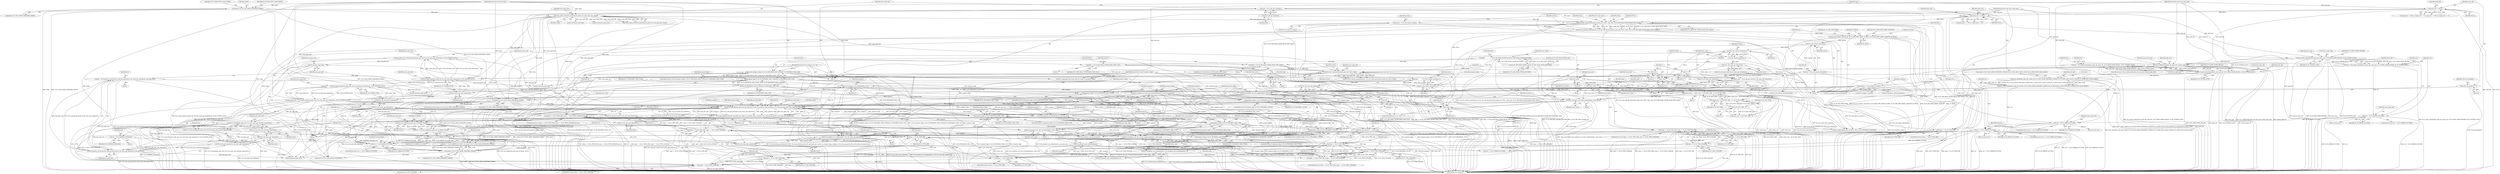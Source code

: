 digraph "0_mstdlib_db124b8f607dd0a40a9aef2d4d468fad433522a7_0@API" {
"1000521" [label="(Call,M_free(join_path_old))"];
"1000423" [label="(Call,join_path_old = M_fs_path_join(norm_path_old, M_fs_dir_entry_get_name(entry), M_FS_SYSTEM_AUTO))"];
"1000425" [label="(Call,M_fs_path_join(norm_path_old, M_fs_dir_entry_get_name(entry), M_FS_SYSTEM_AUTO))"];
"1000319" [label="(Call,M_fs_dir_walk_entries(norm_path_old, NULL, filter))"];
"1000266" [label="(Call,M_fs_check_overwrite_allowed(norm_path_old, norm_path_new, mode))"];
"1000242" [label="(Call,mode & M_FS_FILE_MODE_PRESERVE_PERMS)"];
"1000116" [label="(MethodParameterIn,M_uint32 mode)"];
"1000284" [label="(Call,M_fs_dir_walk_fill_entry(norm_path_new, NULL, type, info, M_FS_DIR_WALK_FILTER_READ_INFO_BASIC))"];
"1000156" [label="(Call,path_old == NULL)"];
"1000114" [label="(MethodParameterIn,const char *path_old)"];
"1000165" [label="(Call,path_new == NULL)"];
"1000115" [label="(MethodParameterIn,const char *path_new)"];
"1000260" [label="(Call,type = M_fs_info_get_type(info))"];
"1000262" [label="(Call,M_fs_info_get_type(info))"];
"1000300" [label="(Call,filter |= M_FS_DIR_WALK_FILTER_READ_INFO_FULL)"];
"1000132" [label="(Call,filter              = M_FS_DIR_WALK_FILTER_ALL|M_FS_DIR_WALK_FILTER_RECURSE)"];
"1000134" [label="(Call,M_FS_DIR_WALK_FILTER_ALL|M_FS_DIR_WALK_FILTER_RECURSE)"];
"1000313" [label="(Call,filter |= M_FS_DIR_WALK_FILTER_READ_INFO_BASIC)"];
"1000427" [label="(Call,M_fs_dir_entry_get_name(entry))"];
"1000421" [label="(Call,M_fs_dir_entry_get_type(entry))"];
"1000414" [label="(Call,entry         = M_fs_dir_entries_at(entries, i))"];
"1000416" [label="(Call,M_fs_dir_entries_at(entries, i))"];
"1000331" [label="(Call,M_fs_dir_entries_len(entries))"];
"1000323" [label="(Call,M_fs_dir_entries_sort(entries, M_FS_DIR_SORT_ISDIR, M_TRUE, M_FS_DIR_SORT_NAME_CASECMP, M_TRUE))"];
"1000282" [label="(Call,M_fs_dir_entries_insert(entries, M_fs_dir_walk_fill_entry(norm_path_new, NULL, type, info, M_FS_DIR_WALK_FILTER_READ_INFO_BASIC)))"];
"1000279" [label="(Call,entries = M_fs_dir_entries_create())"];
"1000351" [label="(Call,M_fs_dir_entries_at(entries, i))"];
"1000343" [label="(Call,i<len)"];
"1000346" [label="(Call,i++)"];
"1000340" [label="(Call,i=0)"];
"1000329" [label="(Call,len = M_fs_dir_entries_len(entries))"];
"1000408" [label="(Call,i<len)"];
"1000411" [label="(Call,i++)"];
"1000405" [label="(Call,i=0)"];
"1000432" [label="(Call,M_fs_path_join(norm_path_new, M_fs_dir_entry_get_name(entry), M_FS_SYSTEM_AUTO))"];
"1000434" [label="(Call,M_fs_dir_entry_get_name(entry))"];
"1000215" [label="(Call,M_fs_path_norm(&norm_path_old, path_old, M_FS_PATH_NORM_RESALL, M_FS_SYSTEM_AUTO))"];
"1000193" [label="(Call,M_fs_isfileintodir(path_old, path_new, &norm_path_old))"];
"1000177" [label="(Call,M_fs_path_norm(&norm_path_new, path_new, M_FS_PATH_NORM_RESDIR, M_FS_SYSTEM_AUTO))"];
"1000511" [label="(Call,M_fs_copy_file(join_path_old, join_path_new, mode, cb, progress_flags, progress, M_fs_info_get_perms(M_fs_dir_entry_get_info(entry))))"];
"1000448" [label="(Call,M_fs_progress_set_path(progress, join_path_new))"];
"1000393" [label="(Call,M_fs_progress_set_size_total(progress, total_size))"];
"1000232" [label="(Call,progress = M_fs_progress_create())"];
"1000359" [label="(Call,total_size += entry_size)"];
"1000354" [label="(Call,entry_size  = M_fs_info_get_size(M_fs_dir_entry_get_info(entry)))"];
"1000356" [label="(Call,M_fs_info_get_size(M_fs_dir_entry_get_info(entry)))"];
"1000357" [label="(Call,M_fs_dir_entry_get_info(entry))"];
"1000349" [label="(Call,entry       = M_fs_dir_entries_at(entries, i))"];
"1000336" [label="(Call,total_size = 0)"];
"1000401" [label="(Call,M_fs_progress_set_count_total(progress, total_count))"];
"1000379" [label="(Call,total_count += (entry_size + M_FS_BUF_SIZE - 1) / M_FS_BUF_SIZE)"];
"1000381" [label="(Call,(entry_size + M_FS_BUF_SIZE - 1) / M_FS_BUF_SIZE)"];
"1000384" [label="(Call,M_FS_BUF_SIZE - 1)"];
"1000375" [label="(Call,total_count++)"];
"1000141" [label="(Call,total_count         = 0)"];
"1000572" [label="(Call,cb(progress))"];
"1000556" [label="(Call,M_fs_progress_set_size_current_progress(progress, entry_size))"];
"1000548" [label="(Call,M_fs_progress_set_size_total_progess(progress, total_size_progress))"];
"1000540" [label="(Call,M_fs_progress_set_result(progress, res))"];
"1000536" [label="(Call,M_fs_progress_set_type(progress, M_fs_dir_entry_get_type(entry)))"];
"1000456" [label="(Call,M_fs_progress_set_size_current(progress, entry_size))"];
"1000437" [label="(Call,entry_size           = M_fs_info_get_size(M_fs_dir_entry_get_info(entry)))"];
"1000439" [label="(Call,M_fs_info_get_size(M_fs_dir_entry_get_info(entry)))"];
"1000440" [label="(Call,M_fs_dir_entry_get_info(entry))"];
"1000538" [label="(Call,M_fs_dir_entry_get_type(entry))"];
"1000519" [label="(Call,M_fs_dir_entry_get_info(entry))"];
"1000504" [label="(Call,M_fs_dir_entry_get_info(entry))"];
"1000489" [label="(Call,M_fs_dir_entry_get_resolved_name(entry))"];
"1000493" [label="(Call,res == M_FS_ERROR_SUCCESS)"];
"1000485" [label="(Call,res = M_fs_symlink(join_path_new, M_fs_dir_entry_get_resolved_name(entry)))"];
"1000487" [label="(Call,M_fs_symlink(join_path_new, M_fs_dir_entry_get_resolved_name(entry)))"];
"1000430" [label="(Call,join_path_new = M_fs_path_join(norm_path_new, M_fs_dir_entry_get_name(entry), M_FS_SYSTEM_AUTO))"];
"1000579" [label="(Call,res != M_FS_ERROR_SUCCESS)"];
"1000575" [label="(Call,res = M_FS_ERROR_CANCELED)"];
"1000509" [label="(Call,res = M_fs_copy_file(join_path_old, join_path_new, mode, cb, progress_flags, progress, M_fs_info_get_perms(M_fs_dir_entry_get_info(entry))))"];
"1000500" [label="(Call,res = M_fs_perms_set_perms(M_fs_info_get_perms(M_fs_dir_entry_get_info(entry)), join_path_new))"];
"1000502" [label="(Call,M_fs_perms_set_perms(M_fs_info_get_perms(M_fs_dir_entry_get_info(entry)), join_path_new))"];
"1000503" [label="(Call,M_fs_info_get_perms(M_fs_dir_entry_get_info(entry)))"];
"1000475" [label="(Call,M_fs_dir_mkdir(join_path_new, M_FALSE, NULL))"];
"1000248" [label="(Call,res != M_FS_ERROR_SUCCESS)"];
"1000235" [label="(Call,res = M_fs_info(&info, path_old, (mode & M_FS_FILE_MODE_PRESERVE_PERMS)?M_FS_PATH_INFO_FLAGS_NONE:M_FS_PATH_INFO_FLAGS_BASIC))"];
"1000237" [label="(Call,M_fs_info(&info, path_old, (mode & M_FS_FILE_MODE_PRESERVE_PERMS)?M_FS_PATH_INFO_FLAGS_NONE:M_FS_PATH_INFO_FLAGS_BASIC))"];
"1000222" [label="(Call,res != M_FS_ERROR_SUCCESS)"];
"1000213" [label="(Call,res = M_fs_path_norm(&norm_path_old, path_old, M_FS_PATH_NORM_RESALL, M_FS_SYSTEM_AUTO))"];
"1000184" [label="(Call,res != M_FS_ERROR_SUCCESS)"];
"1000175" [label="(Call,res = M_fs_path_norm(&norm_path_new, path_new, M_FS_PATH_NORM_RESDIR, M_FS_SYSTEM_AUTO))"];
"1000473" [label="(Call,res = M_fs_dir_mkdir(join_path_new, M_FALSE, NULL))"];
"1000442" [label="(Call,total_size_progress += entry_size)"];
"1000149" [label="(Call,total_size_progress = 0)"];
"1000564" [label="(Call,M_fs_progress_set_count(progress, M_fs_progress_get_count(progress)+1))"];
"1000567" [label="(Call,M_fs_progress_get_count(progress))"];
"1000496" [label="(Call,mode & M_FS_FILE_MODE_PRESERVE_PERMS)"];
"1000296" [label="(Call,mode & M_FS_FILE_MODE_PRESERVE_PERMS)"];
"1000305" [label="(Call,cb && progress_flags & (M_FS_PROGRESS_SIZE_TOTAL|M_FS_PROGRESS_SIZE_CUR))"];
"1000117" [label="(MethodParameterIn,M_fs_progress_cb_t cb)"];
"1000307" [label="(Call,progress_flags & (M_FS_PROGRESS_SIZE_TOTAL|M_FS_PROGRESS_SIZE_CUR))"];
"1000118" [label="(MethodParameterIn,M_uint32 progress_flags)"];
"1000309" [label="(Call,M_FS_PROGRESS_SIZE_TOTAL|M_FS_PROGRESS_SIZE_CUR)"];
"1000526" [label="(Call,(type == M_FS_TYPE_DIR || type == M_FS_TYPE_SYMLINK) && cb)"];
"1000527" [label="(Call,type == M_FS_TYPE_DIR || type == M_FS_TYPE_SYMLINK)"];
"1000528" [label="(Call,type == M_FS_TYPE_DIR)"];
"1000464" [label="(Call,type == M_FS_TYPE_SYMLINK)"];
"1000461" [label="(Call,type == M_FS_TYPE_DIR)"];
"1000419" [label="(Call,type          = M_fs_dir_entry_get_type(entry))"];
"1000368" [label="(Call,type == M_FS_TYPE_DIR)"];
"1000362" [label="(Call,type = M_fs_dir_entry_get_type(entry))"];
"1000364" [label="(Call,M_fs_dir_entry_get_type(entry))"];
"1000291" [label="(Call,type == M_FS_TYPE_DIR)"];
"1000531" [label="(Call,type == M_FS_TYPE_SYMLINK)"];
"1000481" [label="(Call,type == M_FS_TYPE_SYMLINK)"];
"1000469" [label="(Call,type == M_FS_TYPE_DIR)"];
"1000371" [label="(Call,type == M_FS_TYPE_SYMLINK)"];
"1000460" [label="(Call,type == M_FS_TYPE_DIR || type == M_FS_TYPE_SYMLINK)"];
"1000367" [label="(Call,type == M_FS_TYPE_DIR || type == M_FS_TYPE_SYMLINK)"];
"1000397" [label="(Call,progress_flags & M_FS_PROGRESS_COUNT)"];
"1000389" [label="(Call,progress_flags & M_FS_PROGRESS_SIZE_TOTAL)"];
"1000452" [label="(Call,progress_flags & M_FS_PROGRESS_SIZE_CUR)"];
"1000560" [label="(Call,progress_flags & M_FS_PROGRESS_COUNT)"];
"1000552" [label="(Call,progress_flags & M_FS_PROGRESS_SIZE_CUR)"];
"1000544" [label="(Call,progress_flags & M_FS_PROGRESS_SIZE_TOTAL)"];
"1000518" [label="(Call,M_fs_info_get_perms(M_fs_dir_entry_get_info(entry)))"];
"1000245" [label="(Identifier,M_FS_PATH_INFO_FLAGS_NONE)"];
"1000371" [label="(Call,type == M_FS_TYPE_SYMLINK)"];
"1000484" [label="(Block,)"];
"1000320" [label="(Identifier,norm_path_old)"];
"1000448" [label="(Call,M_fs_progress_set_path(progress, join_path_new))"];
"1000280" [label="(Identifier,entries)"];
"1000176" [label="(Identifier,res)"];
"1000406" [label="(Identifier,i)"];
"1000490" [label="(Identifier,entry)"];
"1000542" [label="(Identifier,res)"];
"1000577" [label="(Identifier,M_FS_ERROR_CANCELED)"];
"1000473" [label="(Call,res = M_fs_dir_mkdir(join_path_new, M_FALSE, NULL))"];
"1000514" [label="(Identifier,mode)"];
"1000196" [label="(Call,&norm_path_old)"];
"1000391" [label="(Identifier,M_FS_PROGRESS_SIZE_TOTAL)"];
"1000469" [label="(Call,type == M_FS_TYPE_DIR)"];
"1000222" [label="(Call,res != M_FS_ERROR_SUCCESS)"];
"1000183" [label="(ControlStructure,if (res != M_FS_ERROR_SUCCESS))"];
"1000508" [label="(Block,)"];
"1000436" [label="(Identifier,M_FS_SYSTEM_AUTO)"];
"1000306" [label="(Identifier,cb)"];
"1000493" [label="(Call,res == M_FS_ERROR_SUCCESS)"];
"1000300" [label="(Call,filter |= M_FS_DIR_WALK_FILTER_READ_INFO_FULL)"];
"1000382" [label="(Call,entry_size + M_FS_BUF_SIZE - 1)"];
"1000340" [label="(Call,i=0)"];
"1000541" [label="(Identifier,progress)"];
"1000535" [label="(Block,)"];
"1000283" [label="(Identifier,entries)"];
"1000456" [label="(Call,M_fs_progress_set_size_current(progress, entry_size))"];
"1000574" [label="(Block,)"];
"1000367" [label="(Call,type == M_FS_TYPE_DIR || type == M_FS_TYPE_SYMLINK)"];
"1000167" [label="(Identifier,NULL)"];
"1000329" [label="(Call,len = M_fs_dir_entries_len(entries))"];
"1000364" [label="(Call,M_fs_dir_entry_get_type(entry))"];
"1000464" [label="(Call,type == M_FS_TYPE_SYMLINK)"];
"1000318" [label="(Identifier,entries)"];
"1000363" [label="(Identifier,type)"];
"1000572" [label="(Call,cb(progress))"];
"1000432" [label="(Call,M_fs_path_join(norm_path_new, M_fs_dir_entry_get_name(entry), M_FS_SYSTEM_AUTO))"];
"1000164" [label="(Call,path_new == NULL || *path_new == '\0')"];
"1000411" [label="(Call,i++)"];
"1000190" [label="(Return,return res;)"];
"1000375" [label="(Call,total_count++)"];
"1000221" [label="(ControlStructure,if (res != M_FS_ERROR_SUCCESS))"];
"1000421" [label="(Call,M_fs_dir_entry_get_type(entry))"];
"1000387" [label="(Identifier,M_FS_BUF_SIZE)"];
"1000354" [label="(Call,entry_size  = M_fs_info_get_size(M_fs_dir_entry_get_info(entry)))"];
"1000370" [label="(Identifier,M_FS_TYPE_DIR)"];
"1000302" [label="(Identifier,M_FS_DIR_WALK_FILTER_READ_INFO_FULL)"];
"1000115" [label="(MethodParameterIn,const char *path_new)"];
"1000424" [label="(Identifier,join_path_old)"];
"1000450" [label="(Identifier,join_path_new)"];
"1000458" [label="(Identifier,entry_size)"];
"1000472" [label="(Block,)"];
"1000443" [label="(Identifier,total_size_progress)"];
"1000583" [label="(ControlStructure,break;)"];
"1000429" [label="(Identifier,M_FS_SYSTEM_AUTO)"];
"1000195" [label="(Identifier,path_new)"];
"1000218" [label="(Identifier,path_old)"];
"1000325" [label="(Identifier,M_FS_DIR_SORT_ISDIR)"];
"1000180" [label="(Identifier,path_new)"];
"1000453" [label="(Identifier,progress_flags)"];
"1000431" [label="(Identifier,join_path_new)"];
"1000253" [label="(Identifier,progress)"];
"1000446" [label="(Identifier,cb)"];
"1000460" [label="(Call,type == M_FS_TYPE_DIR || type == M_FS_TYPE_SYMLINK)"];
"1000578" [label="(ControlStructure,if (res != M_FS_ERROR_SUCCESS))"];
"1000543" [label="(ControlStructure,if (progress_flags & M_FS_PROGRESS_SIZE_TOTAL))"];
"1000265" [label="(Call,!M_fs_check_overwrite_allowed(norm_path_old, norm_path_new, mode))"];
"1000433" [label="(Identifier,norm_path_new)"];
"1000175" [label="(Call,res = M_fs_path_norm(&norm_path_new, path_new, M_FS_PATH_NORM_RESDIR, M_FS_SYSTEM_AUTO))"];
"1000517" [label="(Identifier,progress)"];
"1000506" [label="(Identifier,join_path_new)"];
"1000516" [label="(Identifier,progress_flags)"];
"1000511" [label="(Call,M_fs_copy_file(join_path_old, join_path_new, mode, cb, progress_flags, progress, M_fs_info_get_perms(M_fs_dir_entry_get_info(entry))))"];
"1000571" [label="(Call,!cb(progress))"];
"1000258" [label="(Return,return res;)"];
"1000305" [label="(Call,cb && progress_flags & (M_FS_PROGRESS_SIZE_TOTAL|M_FS_PROGRESS_SIZE_CUR))"];
"1000404" [label="(ControlStructure,for (i=0; i<len; i++))"];
"1000178" [label="(Call,&norm_path_new)"];
"1000241" [label="(Call,(mode & M_FS_FILE_MODE_PRESERVE_PERMS)?M_FS_PATH_INFO_FLAGS_NONE:M_FS_PATH_INFO_FLAGS_BASIC)"];
"1000114" [label="(MethodParameterIn,const char *path_old)"];
"1000238" [label="(Call,&info)"];
"1000347" [label="(Identifier,i)"];
"1000573" [label="(Identifier,progress)"];
"1000400" [label="(Block,)"];
"1000321" [label="(Identifier,NULL)"];
"1000319" [label="(Call,M_fs_dir_walk_entries(norm_path_old, NULL, filter))"];
"1000561" [label="(Identifier,progress_flags)"];
"1000505" [label="(Identifier,entry)"];
"1000521" [label="(Call,M_free(join_path_old))"];
"1000420" [label="(Identifier,type)"];
"1000362" [label="(Call,type = M_fs_dir_entry_get_type(entry))"];
"1000405" [label="(Call,i=0)"];
"1000135" [label="(Identifier,M_FS_DIR_WALK_FILTER_ALL)"];
"1000422" [label="(Identifier,entry)"];
"1000393" [label="(Call,M_fs_progress_set_size_total(progress, total_size))"];
"1000250" [label="(Identifier,M_FS_ERROR_SUCCESS)"];
"1000498" [label="(Identifier,M_FS_FILE_MODE_PRESERVE_PERMS)"];
"1000360" [label="(Identifier,total_size)"];
"1000266" [label="(Call,M_fs_check_overwrite_allowed(norm_path_old, norm_path_new, mode))"];
"1000394" [label="(Identifier,progress)"];
"1000529" [label="(Identifier,type)"];
"1000143" [label="(Literal,0)"];
"1000605" [label="(Call,M_free(norm_path_old))"];
"1000550" [label="(Identifier,total_size_progress)"];
"1000134" [label="(Call,M_FS_DIR_WALK_FILTER_ALL|M_FS_DIR_WALK_FILTER_RECURSE)"];
"1000390" [label="(Identifier,progress_flags)"];
"1000440" [label="(Call,M_fs_dir_entry_get_info(entry))"];
"1000504" [label="(Call,M_fs_dir_entry_get_info(entry))"];
"1000312" [label="(Block,)"];
"1000344" [label="(Identifier,i)"];
"1000512" [label="(Identifier,join_path_old)"];
"1000549" [label="(Identifier,progress)"];
"1000434" [label="(Call,M_fs_dir_entry_get_name(entry))"];
"1000118" [label="(MethodParameterIn,M_uint32 progress_flags)"];
"1000449" [label="(Identifier,progress)"];
"1000515" [label="(Identifier,cb)"];
"1000293" [label="(Identifier,M_FS_TYPE_DIR)"];
"1000185" [label="(Identifier,res)"];
"1000374" [label="(Block,)"];
"1000430" [label="(Call,join_path_new = M_fs_path_join(norm_path_new, M_fs_dir_entry_get_name(entry), M_FS_SYSTEM_AUTO))"];
"1000288" [label="(Identifier,info)"];
"1000599" [label="(Call,M_fs_dir_entries_destroy(entries))"];
"1000177" [label="(Call,M_fs_path_norm(&norm_path_new, path_new, M_FS_PATH_NORM_RESDIR, M_FS_SYSTEM_AUTO))"];
"1000328" [label="(Identifier,M_TRUE)"];
"1000286" [label="(Identifier,NULL)"];
"1000555" [label="(Block,)"];
"1000236" [label="(Identifier,res)"];
"1000309" [label="(Call,M_FS_PROGRESS_SIZE_TOTAL|M_FS_PROGRESS_SIZE_CUR)"];
"1000530" [label="(Identifier,M_FS_TYPE_DIR)"];
"1000417" [label="(Identifier,entries)"];
"1000510" [label="(Identifier,res)"];
"1000323" [label="(Call,M_fs_dir_entries_sort(entries, M_FS_DIR_SORT_ISDIR, M_TRUE, M_FS_DIR_SORT_NAME_CASECMP, M_TRUE))"];
"1000427" [label="(Call,M_fs_dir_entry_get_name(entry))"];
"1000503" [label="(Call,M_fs_info_get_perms(M_fs_dir_entry_get_info(entry)))"];
"1000307" [label="(Call,progress_flags & (M_FS_PROGRESS_SIZE_TOTAL|M_FS_PROGRESS_SIZE_CUR))"];
"1000141" [label="(Call,total_count         = 0)"];
"1000399" [label="(Identifier,M_FS_PROGRESS_COUNT)"];
"1000151" [label="(Literal,0)"];
"1000526" [label="(Call,(type == M_FS_TYPE_DIR || type == M_FS_TYPE_SYMLINK) && cb)"];
"1000332" [label="(Identifier,entries)"];
"1000117" [label="(MethodParameterIn,M_fs_progress_cb_t cb)"];
"1000451" [label="(ControlStructure,if (progress_flags & M_FS_PROGRESS_SIZE_CUR))"];
"1000240" [label="(Identifier,path_old)"];
"1000324" [label="(Identifier,entries)"];
"1000157" [label="(Identifier,path_old)"];
"1000224" [label="(Identifier,M_FS_ERROR_SUCCESS)"];
"1000563" [label="(Block,)"];
"1000457" [label="(Identifier,progress)"];
"1000494" [label="(Identifier,res)"];
"1000295" [label="(ControlStructure,if (mode & M_FS_FILE_MODE_PRESERVE_PERMS))"];
"1000158" [label="(Identifier,NULL)"];
"1000215" [label="(Call,M_fs_path_norm(&norm_path_old, path_old, M_FS_PATH_NORM_RESALL, M_FS_SYSTEM_AUTO))"];
"1000481" [label="(Call,type == M_FS_TYPE_SYMLINK)"];
"1000558" [label="(Identifier,entry_size)"];
"1000296" [label="(Call,mode & M_FS_FILE_MODE_PRESERVE_PERMS)"];
"1000480" [label="(ControlStructure,if (type == M_FS_TYPE_SYMLINK))"];
"1000310" [label="(Identifier,M_FS_PROGRESS_SIZE_TOTAL)"];
"1000519" [label="(Call,M_fs_dir_entry_get_info(entry))"];
"1000466" [label="(Identifier,M_FS_TYPE_SYMLINK)"];
"1000581" [label="(Identifier,M_FS_ERROR_SUCCESS)"];
"1000586" [label="(Call,res != M_FS_ERROR_SUCCESS)"];
"1000388" [label="(ControlStructure,if (progress_flags & M_FS_PROGRESS_SIZE_TOTAL))"];
"1000459" [label="(ControlStructure,if (type == M_FS_TYPE_DIR || type == M_FS_TYPE_SYMLINK))"];
"1000601" [label="(Call,M_fs_progress_destroy(progress))"];
"1000146" [label="(Identifier,total_size)"];
"1000539" [label="(Identifier,entry)"];
"1000331" [label="(Call,M_fs_dir_entries_len(entries))"];
"1000326" [label="(Identifier,M_TRUE)"];
"1000554" [label="(Identifier,M_FS_PROGRESS_SIZE_CUR)"];
"1000415" [label="(Identifier,entry)"];
"1000562" [label="(Identifier,M_FS_PROGRESS_COUNT)"];
"1000271" [label="(Call,M_fs_progress_destroy(progress))"];
"1000552" [label="(Call,progress_flags & M_FS_PROGRESS_SIZE_CUR)"];
"1000465" [label="(Identifier,type)"];
"1000500" [label="(Call,res = M_fs_perms_set_perms(M_fs_info_get_perms(M_fs_dir_entry_get_info(entry)), join_path_new))"];
"1000447" [label="(Block,)"];
"1000502" [label="(Call,M_fs_perms_set_perms(M_fs_info_get_perms(M_fs_dir_entry_get_info(entry)), join_path_new))"];
"1000262" [label="(Call,M_fs_info_get_type(info))"];
"1000289" [label="(Identifier,M_FS_DIR_WALK_FILTER_READ_INFO_BASIC)"];
"1000372" [label="(Identifier,type)"];
"1000341" [label="(Identifier,i)"];
"1000462" [label="(Identifier,type)"];
"1000301" [label="(Identifier,filter)"];
"1000428" [label="(Identifier,entry)"];
"1000408" [label="(Call,i<len)"];
"1000335" [label="(Block,)"];
"1000355" [label="(Identifier,entry_size)"];
"1000193" [label="(Call,M_fs_isfileintodir(path_old, path_new, &norm_path_old))"];
"1000252" [label="(Call,M_fs_progress_destroy(progress))"];
"1000336" [label="(Call,total_size = 0)"];
"1000441" [label="(Identifier,entry)"];
"1000368" [label="(Call,type == M_FS_TYPE_DIR)"];
"1000219" [label="(Identifier,M_FS_PATH_NORM_RESALL)"];
"1000263" [label="(Identifier,info)"];
"1000150" [label="(Identifier,total_size_progress)"];
"1000357" [label="(Call,M_fs_dir_entry_get_info(entry))"];
"1000249" [label="(Identifier,res)"];
"1000478" [label="(Identifier,NULL)"];
"1000546" [label="(Identifier,M_FS_PROGRESS_SIZE_TOTAL)"];
"1000392" [label="(Block,)"];
"1000378" [label="(Block,)"];
"1000538" [label="(Call,M_fs_dir_entry_get_type(entry))"];
"1000232" [label="(Call,progress = M_fs_progress_create())"];
"1000297" [label="(Identifier,mode)"];
"1000281" [label="(Call,M_fs_dir_entries_create())"];
"1000471" [label="(Identifier,M_FS_TYPE_DIR)"];
"1000282" [label="(Call,M_fs_dir_entries_insert(entries, M_fs_dir_walk_fill_entry(norm_path_new, NULL, type, info, M_FS_DIR_WALK_FILTER_READ_INFO_BASIC)))"];
"1000398" [label="(Identifier,progress_flags)"];
"1000576" [label="(Identifier,res)"];
"1000230" [label="(Return,return res;)"];
"1000419" [label="(Call,type          = M_fs_dir_entry_get_type(entry))"];
"1000426" [label="(Identifier,norm_path_old)"];
"1000366" [label="(ControlStructure,if (type == M_FS_TYPE_DIR || type == M_FS_TYPE_SYMLINK))"];
"1000349" [label="(Call,entry       = M_fs_dir_entries_at(entries, i))"];
"1000186" [label="(Identifier,M_FS_ERROR_SUCCESS)"];
"1000327" [label="(Identifier,M_FS_DIR_SORT_NAME_CASECMP)"];
"1000438" [label="(Identifier,entry_size)"];
"1000380" [label="(Identifier,total_count)"];
"1000495" [label="(Identifier,M_FS_ERROR_SUCCESS)"];
"1000594" [label="(Call,M_fs_delete(path_new, M_TRUE, NULL, M_FS_PROGRESS_NOEXTRA))"];
"1000361" [label="(Identifier,entry_size)"];
"1000580" [label="(Identifier,res)"];
"1000522" [label="(Identifier,join_path_old)"];
"1000531" [label="(Call,type == M_FS_TYPE_SYMLINK)"];
"1000166" [label="(Identifier,path_new)"];
"1000518" [label="(Call,M_fs_info_get_perms(M_fs_dir_entry_get_info(entry)))"];
"1000559" [label="(ControlStructure,if (progress_flags & M_FS_PROGRESS_COUNT))"];
"1000373" [label="(Identifier,M_FS_TYPE_SYMLINK)"];
"1000261" [label="(Identifier,type)"];
"1000243" [label="(Identifier,mode)"];
"1000528" [label="(Call,type == M_FS_TYPE_DIR)"];
"1000532" [label="(Identifier,type)"];
"1000142" [label="(Identifier,total_count)"];
"1000132" [label="(Call,filter              = M_FS_DIR_WALK_FILTER_ALL|M_FS_DIR_WALK_FILTER_RECURSE)"];
"1000376" [label="(Identifier,total_count)"];
"1000203" [label="(Call,M_fs_copy(path_old, norm_path_old, mode, cb, progress_flags))"];
"1000339" [label="(ControlStructure,for (i=0; i<len; i++))"];
"1000536" [label="(Call,M_fs_progress_set_type(progress, M_fs_dir_entry_get_type(entry)))"];
"1000418" [label="(Identifier,i)"];
"1000468" [label="(ControlStructure,if (type == M_FS_TYPE_DIR))"];
"1000412" [label="(Identifier,i)"];
"1000149" [label="(Call,total_size_progress = 0)"];
"1000523" [label="(Call,M_free(join_path_new))"];
"1000260" [label="(Call,type = M_fs_info_get_type(info))"];
"1000184" [label="(Call,res != M_FS_ERROR_SUCCESS)"];
"1000381" [label="(Call,(entry_size + M_FS_BUF_SIZE - 1) / M_FS_BUF_SIZE)"];
"1000346" [label="(Call,i++)"];
"1000284" [label="(Call,M_fs_dir_walk_fill_entry(norm_path_new, NULL, type, info, M_FS_DIR_WALK_FILTER_READ_INFO_BASIC))"];
"1000313" [label="(Call,filter |= M_FS_DIR_WALK_FILTER_READ_INFO_BASIC)"];
"1000287" [label="(Identifier,type)"];
"1000488" [label="(Identifier,join_path_new)"];
"1000551" [label="(ControlStructure,if (progress_flags & M_FS_PROGRESS_SIZE_CUR))"];
"1000235" [label="(Call,res = M_fs_info(&info, path_old, (mode & M_FS_FILE_MODE_PRESERVE_PERMS)?M_FS_PATH_INFO_FLAGS_NONE:M_FS_PATH_INFO_FLAGS_BASIC))"];
"1000267" [label="(Identifier,norm_path_old)"];
"1000342" [label="(Literal,0)"];
"1000474" [label="(Identifier,res)"];
"1000268" [label="(Identifier,norm_path_new)"];
"1000119" [label="(Block,)"];
"1000470" [label="(Identifier,type)"];
"1000492" [label="(Call,res == M_FS_ERROR_SUCCESS && (mode & M_FS_FILE_MODE_PRESERVE_PERMS))"];
"1000352" [label="(Identifier,entries)"];
"1000311" [label="(Identifier,M_FS_PROGRESS_SIZE_CUR)"];
"1000609" [label="(MethodReturn,M_fs_error_t)"];
"1000279" [label="(Call,entries = M_fs_dir_entries_create())"];
"1000395" [label="(Identifier,total_size)"];
"1000565" [label="(Identifier,progress)"];
"1000136" [label="(Identifier,M_FS_DIR_WALK_FILTER_RECURSE)"];
"1000553" [label="(Identifier,progress_flags)"];
"1000181" [label="(Identifier,M_FS_PATH_NORM_RESDIR)"];
"1000314" [label="(Identifier,filter)"];
"1000545" [label="(Identifier,progress_flags)"];
"1000322" [label="(Identifier,filter)"];
"1000564" [label="(Call,M_fs_progress_set_count(progress, M_fs_progress_get_count(progress)+1))"];
"1000567" [label="(Call,M_fs_progress_get_count(progress))"];
"1000477" [label="(Identifier,M_FALSE)"];
"1000560" [label="(Call,progress_flags & M_FS_PROGRESS_COUNT)"];
"1000223" [label="(Identifier,res)"];
"1000409" [label="(Identifier,i)"];
"1000513" [label="(Identifier,join_path_new)"];
"1000509" [label="(Call,res = M_fs_copy_file(join_path_old, join_path_new, mode, cb, progress_flags, progress, M_fs_info_get_perms(M_fs_dir_entry_get_info(entry))))"];
"1000524" [label="(Identifier,join_path_new)"];
"1000476" [label="(Identifier,join_path_new)"];
"1000248" [label="(Call,res != M_FS_ERROR_SUCCESS)"];
"1000486" [label="(Identifier,res)"];
"1000397" [label="(Call,progress_flags & M_FS_PROGRESS_COUNT)"];
"1000269" [label="(Identifier,mode)"];
"1000386" [label="(Literal,1)"];
"1000162" [label="(Identifier,path_old)"];
"1000155" [label="(Call,path_old == NULL || *path_old == '\0' || path_new == NULL || *path_new == '\0')"];
"1000425" [label="(Call,M_fs_path_join(norm_path_old, M_fs_dir_entry_get_name(entry), M_FS_SYSTEM_AUTO))"];
"1000334" [label="(Identifier,cb)"];
"1000533" [label="(Identifier,M_FS_TYPE_SYMLINK)"];
"1000548" [label="(Call,M_fs_progress_set_size_total_progess(progress, total_size_progress))"];
"1000308" [label="(Identifier,progress_flags)"];
"1000379" [label="(Call,total_count += (entry_size + M_FS_BUF_SIZE - 1) / M_FS_BUF_SIZE)"];
"1000316" [label="(Call,M_fs_dir_entries_merge(&entries, M_fs_dir_walk_entries(norm_path_old, NULL, filter)))"];
"1000285" [label="(Identifier,norm_path_new)"];
"1000414" [label="(Call,entry         = M_fs_dir_entries_at(entries, i))"];
"1000353" [label="(Identifier,i)"];
"1000455" [label="(Block,)"];
"1000423" [label="(Call,join_path_old = M_fs_path_join(norm_path_old, M_fs_dir_entry_get_name(entry), M_FS_SYSTEM_AUTO))"];
"1000501" [label="(Identifier,res)"];
"1000116" [label="(MethodParameterIn,M_uint32 mode)"];
"1000156" [label="(Call,path_old == NULL)"];
"1000461" [label="(Call,type == M_FS_TYPE_DIR)"];
"1000384" [label="(Call,M_FS_BUF_SIZE - 1)"];
"1000482" [label="(Identifier,type)"];
"1000213" [label="(Call,res = M_fs_path_norm(&norm_path_old, path_old, M_FS_PATH_NORM_RESALL, M_FS_SYSTEM_AUTO))"];
"1000435" [label="(Identifier,entry)"];
"1000192" [label="(ControlStructure,if (M_fs_isfileintodir(path_old, path_new, &norm_path_old)))"];
"1000291" [label="(Call,type == M_FS_TYPE_DIR)"];
"1000165" [label="(Call,path_new == NULL)"];
"1000292" [label="(Identifier,type)"];
"1000437" [label="(Call,entry_size           = M_fs_info_get_size(M_fs_dir_entry_get_info(entry)))"];
"1000275" [label="(Call,M_free(norm_path_old))"];
"1000407" [label="(Literal,0)"];
"1000345" [label="(Identifier,len)"];
"1000439" [label="(Call,M_fs_info_get_size(M_fs_dir_entry_get_info(entry)))"];
"1000304" [label="(ControlStructure,if (cb && progress_flags & (M_FS_PROGRESS_SIZE_TOTAL|M_FS_PROGRESS_SIZE_CUR)))"];
"1000527" [label="(Call,type == M_FS_TYPE_DIR || type == M_FS_TYPE_SYMLINK)"];
"1000396" [label="(ControlStructure,if (progress_flags & M_FS_PROGRESS_COUNT))"];
"1000410" [label="(Identifier,len)"];
"1000537" [label="(Identifier,progress)"];
"1000369" [label="(Identifier,type)"];
"1000587" [label="(Identifier,res)"];
"1000487" [label="(Call,M_fs_symlink(join_path_new, M_fs_dir_entry_get_resolved_name(entry)))"];
"1000485" [label="(Call,res = M_fs_symlink(join_path_new, M_fs_dir_entry_get_resolved_name(entry)))"];
"1000463" [label="(Identifier,M_FS_TYPE_DIR)"];
"1000534" [label="(Identifier,cb)"];
"1000356" [label="(Call,M_fs_info_get_size(M_fs_dir_entry_get_info(entry)))"];
"1000540" [label="(Call,M_fs_progress_set_result(progress, res))"];
"1000497" [label="(Identifier,mode)"];
"1000603" [label="(Call,M_free(norm_path_new))"];
"1000454" [label="(Identifier,M_FS_PROGRESS_SIZE_CUR)"];
"1000475" [label="(Call,M_fs_dir_mkdir(join_path_new, M_FALSE, NULL))"];
"1000499" [label="(Block,)"];
"1000170" [label="(Identifier,path_new)"];
"1000299" [label="(Block,)"];
"1000290" [label="(ControlStructure,if (type == M_FS_TYPE_DIR))"];
"1000569" [label="(Literal,1)"];
"1000350" [label="(Identifier,entry)"];
"1000385" [label="(Identifier,M_FS_BUF_SIZE)"];
"1000182" [label="(Identifier,M_FS_SYSTEM_AUTO)"];
"1000359" [label="(Call,total_size += entry_size)"];
"1000233" [label="(Identifier,progress)"];
"1000568" [label="(Identifier,progress)"];
"1000343" [label="(Call,i<len)"];
"1000575" [label="(Call,res = M_FS_ERROR_CANCELED)"];
"1000452" [label="(Call,progress_flags & M_FS_PROGRESS_SIZE_CUR)"];
"1000557" [label="(Identifier,progress)"];
"1000566" [label="(Call,M_fs_progress_get_count(progress)+1)"];
"1000244" [label="(Identifier,M_FS_FILE_MODE_PRESERVE_PERMS)"];
"1000237" [label="(Call,M_fs_info(&info, path_old, (mode & M_FS_FILE_MODE_PRESERVE_PERMS)?M_FS_PATH_INFO_FLAGS_NONE:M_FS_PATH_INFO_FLAGS_BASIC))"];
"1000298" [label="(Identifier,M_FS_FILE_MODE_PRESERVE_PERMS)"];
"1000483" [label="(Identifier,M_FS_TYPE_SYMLINK)"];
"1000579" [label="(Call,res != M_FS_ERROR_SUCCESS)"];
"1000403" [label="(Identifier,total_count)"];
"1000401" [label="(Call,M_fs_progress_set_count_total(progress, total_count))"];
"1000520" [label="(Identifier,entry)"];
"1000413" [label="(Block,)"];
"1000315" [label="(Identifier,M_FS_DIR_WALK_FILTER_READ_INFO_BASIC)"];
"1000496" [label="(Call,mode & M_FS_FILE_MODE_PRESERVE_PERMS)"];
"1000189" [label="(Identifier,norm_path_new)"];
"1000247" [label="(ControlStructure,if (res != M_FS_ERROR_SUCCESS))"];
"1000358" [label="(Identifier,entry)"];
"1000200" [label="(Identifier,norm_path_new)"];
"1000330" [label="(Identifier,len)"];
"1000338" [label="(Literal,0)"];
"1000348" [label="(Block,)"];
"1000547" [label="(Block,)"];
"1000220" [label="(Identifier,M_FS_SYSTEM_AUTO)"];
"1000351" [label="(Call,M_fs_dir_entries_at(entries, i))"];
"1000234" [label="(Call,M_fs_progress_create())"];
"1000246" [label="(Identifier,M_FS_PATH_INFO_FLAGS_BASIC)"];
"1000273" [label="(Call,M_free(norm_path_new))"];
"1000590" [label="(Call,mode & M_FS_FILE_MODE_OVERWRITE)"];
"1000365" [label="(Identifier,entry)"];
"1000194" [label="(Identifier,path_old)"];
"1000416" [label="(Call,M_fs_dir_entries_at(entries, i))"];
"1000214" [label="(Identifier,res)"];
"1000216" [label="(Call,&norm_path_old)"];
"1000402" [label="(Identifier,progress)"];
"1000444" [label="(Identifier,entry_size)"];
"1000525" [label="(ControlStructure,if ((type == M_FS_TYPE_DIR || type == M_FS_TYPE_SYMLINK) && cb))"];
"1000242" [label="(Call,mode & M_FS_FILE_MODE_PRESERVE_PERMS)"];
"1000556" [label="(Call,M_fs_progress_set_size_current_progress(progress, entry_size))"];
"1000489" [label="(Call,M_fs_dir_entry_get_resolved_name(entry))"];
"1000133" [label="(Identifier,filter)"];
"1000389" [label="(Call,progress_flags & M_FS_PROGRESS_SIZE_TOTAL)"];
"1000544" [label="(Call,progress_flags & M_FS_PROGRESS_SIZE_TOTAL)"];
"1000227" [label="(Identifier,norm_path_new)"];
"1000337" [label="(Identifier,total_size)"];
"1000442" [label="(Call,total_size_progress += entry_size)"];
"1000521" -> "1000413"  [label="AST: "];
"1000521" -> "1000522"  [label="CFG: "];
"1000522" -> "1000521"  [label="AST: "];
"1000524" -> "1000521"  [label="CFG: "];
"1000521" -> "1000609"  [label="DDG: join_path_old"];
"1000521" -> "1000609"  [label="DDG: M_free(join_path_old)"];
"1000423" -> "1000521"  [label="DDG: join_path_old"];
"1000511" -> "1000521"  [label="DDG: join_path_old"];
"1000423" -> "1000413"  [label="AST: "];
"1000423" -> "1000425"  [label="CFG: "];
"1000424" -> "1000423"  [label="AST: "];
"1000425" -> "1000423"  [label="AST: "];
"1000431" -> "1000423"  [label="CFG: "];
"1000423" -> "1000609"  [label="DDG: M_fs_path_join(norm_path_old, M_fs_dir_entry_get_name(entry), M_FS_SYSTEM_AUTO)"];
"1000425" -> "1000423"  [label="DDG: norm_path_old"];
"1000425" -> "1000423"  [label="DDG: M_fs_dir_entry_get_name(entry)"];
"1000425" -> "1000423"  [label="DDG: M_FS_SYSTEM_AUTO"];
"1000423" -> "1000511"  [label="DDG: join_path_old"];
"1000425" -> "1000429"  [label="CFG: "];
"1000426" -> "1000425"  [label="AST: "];
"1000427" -> "1000425"  [label="AST: "];
"1000429" -> "1000425"  [label="AST: "];
"1000319" -> "1000425"  [label="DDG: norm_path_old"];
"1000266" -> "1000425"  [label="DDG: norm_path_old"];
"1000427" -> "1000425"  [label="DDG: entry"];
"1000432" -> "1000425"  [label="DDG: M_FS_SYSTEM_AUTO"];
"1000215" -> "1000425"  [label="DDG: M_FS_SYSTEM_AUTO"];
"1000425" -> "1000432"  [label="DDG: M_FS_SYSTEM_AUTO"];
"1000425" -> "1000605"  [label="DDG: norm_path_old"];
"1000319" -> "1000316"  [label="AST: "];
"1000319" -> "1000322"  [label="CFG: "];
"1000320" -> "1000319"  [label="AST: "];
"1000321" -> "1000319"  [label="AST: "];
"1000322" -> "1000319"  [label="AST: "];
"1000316" -> "1000319"  [label="CFG: "];
"1000319" -> "1000609"  [label="DDG: filter"];
"1000319" -> "1000609"  [label="DDG: NULL"];
"1000319" -> "1000316"  [label="DDG: norm_path_old"];
"1000319" -> "1000316"  [label="DDG: NULL"];
"1000319" -> "1000316"  [label="DDG: filter"];
"1000266" -> "1000319"  [label="DDG: norm_path_old"];
"1000284" -> "1000319"  [label="DDG: NULL"];
"1000300" -> "1000319"  [label="DDG: filter"];
"1000132" -> "1000319"  [label="DDG: filter"];
"1000313" -> "1000319"  [label="DDG: filter"];
"1000319" -> "1000475"  [label="DDG: NULL"];
"1000319" -> "1000594"  [label="DDG: NULL"];
"1000319" -> "1000605"  [label="DDG: norm_path_old"];
"1000266" -> "1000265"  [label="AST: "];
"1000266" -> "1000269"  [label="CFG: "];
"1000267" -> "1000266"  [label="AST: "];
"1000268" -> "1000266"  [label="AST: "];
"1000269" -> "1000266"  [label="AST: "];
"1000265" -> "1000266"  [label="CFG: "];
"1000266" -> "1000609"  [label="DDG: mode"];
"1000266" -> "1000265"  [label="DDG: norm_path_old"];
"1000266" -> "1000265"  [label="DDG: norm_path_new"];
"1000266" -> "1000265"  [label="DDG: mode"];
"1000242" -> "1000266"  [label="DDG: mode"];
"1000116" -> "1000266"  [label="DDG: mode"];
"1000266" -> "1000273"  [label="DDG: norm_path_new"];
"1000266" -> "1000275"  [label="DDG: norm_path_old"];
"1000266" -> "1000284"  [label="DDG: norm_path_new"];
"1000266" -> "1000296"  [label="DDG: mode"];
"1000266" -> "1000496"  [label="DDG: mode"];
"1000266" -> "1000511"  [label="DDG: mode"];
"1000266" -> "1000590"  [label="DDG: mode"];
"1000266" -> "1000605"  [label="DDG: norm_path_old"];
"1000242" -> "1000241"  [label="AST: "];
"1000242" -> "1000244"  [label="CFG: "];
"1000243" -> "1000242"  [label="AST: "];
"1000244" -> "1000242"  [label="AST: "];
"1000245" -> "1000242"  [label="CFG: "];
"1000246" -> "1000242"  [label="CFG: "];
"1000242" -> "1000609"  [label="DDG: M_FS_FILE_MODE_PRESERVE_PERMS"];
"1000242" -> "1000609"  [label="DDG: mode"];
"1000116" -> "1000242"  [label="DDG: mode"];
"1000242" -> "1000296"  [label="DDG: M_FS_FILE_MODE_PRESERVE_PERMS"];
"1000242" -> "1000496"  [label="DDG: M_FS_FILE_MODE_PRESERVE_PERMS"];
"1000116" -> "1000113"  [label="AST: "];
"1000116" -> "1000609"  [label="DDG: mode"];
"1000116" -> "1000203"  [label="DDG: mode"];
"1000116" -> "1000296"  [label="DDG: mode"];
"1000116" -> "1000496"  [label="DDG: mode"];
"1000116" -> "1000511"  [label="DDG: mode"];
"1000116" -> "1000590"  [label="DDG: mode"];
"1000284" -> "1000282"  [label="AST: "];
"1000284" -> "1000289"  [label="CFG: "];
"1000285" -> "1000284"  [label="AST: "];
"1000286" -> "1000284"  [label="AST: "];
"1000287" -> "1000284"  [label="AST: "];
"1000288" -> "1000284"  [label="AST: "];
"1000289" -> "1000284"  [label="AST: "];
"1000282" -> "1000284"  [label="CFG: "];
"1000284" -> "1000609"  [label="DDG: NULL"];
"1000284" -> "1000609"  [label="DDG: M_FS_DIR_WALK_FILTER_READ_INFO_BASIC"];
"1000284" -> "1000609"  [label="DDG: info"];
"1000284" -> "1000282"  [label="DDG: info"];
"1000284" -> "1000282"  [label="DDG: norm_path_new"];
"1000284" -> "1000282"  [label="DDG: NULL"];
"1000284" -> "1000282"  [label="DDG: type"];
"1000284" -> "1000282"  [label="DDG: M_FS_DIR_WALK_FILTER_READ_INFO_BASIC"];
"1000156" -> "1000284"  [label="DDG: NULL"];
"1000165" -> "1000284"  [label="DDG: NULL"];
"1000260" -> "1000284"  [label="DDG: type"];
"1000262" -> "1000284"  [label="DDG: info"];
"1000284" -> "1000291"  [label="DDG: type"];
"1000284" -> "1000313"  [label="DDG: M_FS_DIR_WALK_FILTER_READ_INFO_BASIC"];
"1000284" -> "1000432"  [label="DDG: norm_path_new"];
"1000284" -> "1000475"  [label="DDG: NULL"];
"1000284" -> "1000594"  [label="DDG: NULL"];
"1000284" -> "1000603"  [label="DDG: norm_path_new"];
"1000156" -> "1000155"  [label="AST: "];
"1000156" -> "1000158"  [label="CFG: "];
"1000157" -> "1000156"  [label="AST: "];
"1000158" -> "1000156"  [label="AST: "];
"1000162" -> "1000156"  [label="CFG: "];
"1000155" -> "1000156"  [label="CFG: "];
"1000156" -> "1000609"  [label="DDG: path_old"];
"1000156" -> "1000609"  [label="DDG: NULL"];
"1000156" -> "1000155"  [label="DDG: path_old"];
"1000156" -> "1000155"  [label="DDG: NULL"];
"1000114" -> "1000156"  [label="DDG: path_old"];
"1000156" -> "1000165"  [label="DDG: NULL"];
"1000156" -> "1000193"  [label="DDG: path_old"];
"1000114" -> "1000113"  [label="AST: "];
"1000114" -> "1000609"  [label="DDG: path_old"];
"1000114" -> "1000193"  [label="DDG: path_old"];
"1000114" -> "1000203"  [label="DDG: path_old"];
"1000114" -> "1000215"  [label="DDG: path_old"];
"1000114" -> "1000237"  [label="DDG: path_old"];
"1000165" -> "1000164"  [label="AST: "];
"1000165" -> "1000167"  [label="CFG: "];
"1000166" -> "1000165"  [label="AST: "];
"1000167" -> "1000165"  [label="AST: "];
"1000170" -> "1000165"  [label="CFG: "];
"1000164" -> "1000165"  [label="CFG: "];
"1000165" -> "1000609"  [label="DDG: path_new"];
"1000165" -> "1000609"  [label="DDG: NULL"];
"1000165" -> "1000164"  [label="DDG: path_new"];
"1000165" -> "1000164"  [label="DDG: NULL"];
"1000115" -> "1000165"  [label="DDG: path_new"];
"1000165" -> "1000177"  [label="DDG: path_new"];
"1000115" -> "1000113"  [label="AST: "];
"1000115" -> "1000609"  [label="DDG: path_new"];
"1000115" -> "1000177"  [label="DDG: path_new"];
"1000115" -> "1000193"  [label="DDG: path_new"];
"1000115" -> "1000594"  [label="DDG: path_new"];
"1000260" -> "1000119"  [label="AST: "];
"1000260" -> "1000262"  [label="CFG: "];
"1000261" -> "1000260"  [label="AST: "];
"1000262" -> "1000260"  [label="AST: "];
"1000267" -> "1000260"  [label="CFG: "];
"1000260" -> "1000609"  [label="DDG: M_fs_info_get_type(info)"];
"1000260" -> "1000609"  [label="DDG: type"];
"1000262" -> "1000260"  [label="DDG: info"];
"1000262" -> "1000263"  [label="CFG: "];
"1000263" -> "1000262"  [label="AST: "];
"1000262" -> "1000609"  [label="DDG: info"];
"1000300" -> "1000299"  [label="AST: "];
"1000300" -> "1000302"  [label="CFG: "];
"1000301" -> "1000300"  [label="AST: "];
"1000302" -> "1000300"  [label="AST: "];
"1000318" -> "1000300"  [label="CFG: "];
"1000300" -> "1000609"  [label="DDG: M_FS_DIR_WALK_FILTER_READ_INFO_FULL"];
"1000300" -> "1000609"  [label="DDG: filter |= M_FS_DIR_WALK_FILTER_READ_INFO_FULL"];
"1000132" -> "1000300"  [label="DDG: filter"];
"1000132" -> "1000119"  [label="AST: "];
"1000132" -> "1000134"  [label="CFG: "];
"1000133" -> "1000132"  [label="AST: "];
"1000134" -> "1000132"  [label="AST: "];
"1000142" -> "1000132"  [label="CFG: "];
"1000132" -> "1000609"  [label="DDG: M_FS_DIR_WALK_FILTER_ALL|M_FS_DIR_WALK_FILTER_RECURSE"];
"1000132" -> "1000609"  [label="DDG: filter"];
"1000134" -> "1000132"  [label="DDG: M_FS_DIR_WALK_FILTER_ALL"];
"1000134" -> "1000132"  [label="DDG: M_FS_DIR_WALK_FILTER_RECURSE"];
"1000132" -> "1000313"  [label="DDG: filter"];
"1000134" -> "1000136"  [label="CFG: "];
"1000135" -> "1000134"  [label="AST: "];
"1000136" -> "1000134"  [label="AST: "];
"1000134" -> "1000609"  [label="DDG: M_FS_DIR_WALK_FILTER_ALL"];
"1000134" -> "1000609"  [label="DDG: M_FS_DIR_WALK_FILTER_RECURSE"];
"1000313" -> "1000312"  [label="AST: "];
"1000313" -> "1000315"  [label="CFG: "];
"1000314" -> "1000313"  [label="AST: "];
"1000315" -> "1000313"  [label="AST: "];
"1000318" -> "1000313"  [label="CFG: "];
"1000313" -> "1000609"  [label="DDG: M_FS_DIR_WALK_FILTER_READ_INFO_BASIC"];
"1000313" -> "1000609"  [label="DDG: filter |= M_FS_DIR_WALK_FILTER_READ_INFO_BASIC"];
"1000427" -> "1000428"  [label="CFG: "];
"1000428" -> "1000427"  [label="AST: "];
"1000429" -> "1000427"  [label="CFG: "];
"1000421" -> "1000427"  [label="DDG: entry"];
"1000427" -> "1000434"  [label="DDG: entry"];
"1000421" -> "1000419"  [label="AST: "];
"1000421" -> "1000422"  [label="CFG: "];
"1000422" -> "1000421"  [label="AST: "];
"1000419" -> "1000421"  [label="CFG: "];
"1000421" -> "1000419"  [label="DDG: entry"];
"1000414" -> "1000421"  [label="DDG: entry"];
"1000414" -> "1000413"  [label="AST: "];
"1000414" -> "1000416"  [label="CFG: "];
"1000415" -> "1000414"  [label="AST: "];
"1000416" -> "1000414"  [label="AST: "];
"1000420" -> "1000414"  [label="CFG: "];
"1000414" -> "1000609"  [label="DDG: M_fs_dir_entries_at(entries, i)"];
"1000416" -> "1000414"  [label="DDG: entries"];
"1000416" -> "1000414"  [label="DDG: i"];
"1000416" -> "1000418"  [label="CFG: "];
"1000417" -> "1000416"  [label="AST: "];
"1000418" -> "1000416"  [label="AST: "];
"1000416" -> "1000609"  [label="DDG: i"];
"1000416" -> "1000411"  [label="DDG: i"];
"1000331" -> "1000416"  [label="DDG: entries"];
"1000351" -> "1000416"  [label="DDG: entries"];
"1000408" -> "1000416"  [label="DDG: i"];
"1000416" -> "1000599"  [label="DDG: entries"];
"1000331" -> "1000329"  [label="AST: "];
"1000331" -> "1000332"  [label="CFG: "];
"1000332" -> "1000331"  [label="AST: "];
"1000329" -> "1000331"  [label="CFG: "];
"1000331" -> "1000329"  [label="DDG: entries"];
"1000323" -> "1000331"  [label="DDG: entries"];
"1000331" -> "1000351"  [label="DDG: entries"];
"1000331" -> "1000599"  [label="DDG: entries"];
"1000323" -> "1000119"  [label="AST: "];
"1000323" -> "1000328"  [label="CFG: "];
"1000324" -> "1000323"  [label="AST: "];
"1000325" -> "1000323"  [label="AST: "];
"1000326" -> "1000323"  [label="AST: "];
"1000327" -> "1000323"  [label="AST: "];
"1000328" -> "1000323"  [label="AST: "];
"1000330" -> "1000323"  [label="CFG: "];
"1000323" -> "1000609"  [label="DDG: M_TRUE"];
"1000323" -> "1000609"  [label="DDG: M_FS_DIR_SORT_ISDIR"];
"1000323" -> "1000609"  [label="DDG: M_fs_dir_entries_sort(entries, M_FS_DIR_SORT_ISDIR, M_TRUE, M_FS_DIR_SORT_NAME_CASECMP, M_TRUE)"];
"1000323" -> "1000609"  [label="DDG: M_FS_DIR_SORT_NAME_CASECMP"];
"1000282" -> "1000323"  [label="DDG: entries"];
"1000323" -> "1000594"  [label="DDG: M_TRUE"];
"1000282" -> "1000119"  [label="AST: "];
"1000283" -> "1000282"  [label="AST: "];
"1000292" -> "1000282"  [label="CFG: "];
"1000282" -> "1000609"  [label="DDG: M_fs_dir_entries_insert(entries, M_fs_dir_walk_fill_entry(norm_path_new, NULL, type, info, M_FS_DIR_WALK_FILTER_READ_INFO_BASIC))"];
"1000282" -> "1000609"  [label="DDG: M_fs_dir_walk_fill_entry(norm_path_new, NULL, type, info, M_FS_DIR_WALK_FILTER_READ_INFO_BASIC)"];
"1000279" -> "1000282"  [label="DDG: entries"];
"1000279" -> "1000119"  [label="AST: "];
"1000279" -> "1000281"  [label="CFG: "];
"1000280" -> "1000279"  [label="AST: "];
"1000281" -> "1000279"  [label="AST: "];
"1000283" -> "1000279"  [label="CFG: "];
"1000279" -> "1000609"  [label="DDG: M_fs_dir_entries_create()"];
"1000351" -> "1000349"  [label="AST: "];
"1000351" -> "1000353"  [label="CFG: "];
"1000352" -> "1000351"  [label="AST: "];
"1000353" -> "1000351"  [label="AST: "];
"1000349" -> "1000351"  [label="CFG: "];
"1000351" -> "1000346"  [label="DDG: i"];
"1000351" -> "1000349"  [label="DDG: entries"];
"1000351" -> "1000349"  [label="DDG: i"];
"1000343" -> "1000351"  [label="DDG: i"];
"1000351" -> "1000599"  [label="DDG: entries"];
"1000343" -> "1000339"  [label="AST: "];
"1000343" -> "1000345"  [label="CFG: "];
"1000344" -> "1000343"  [label="AST: "];
"1000345" -> "1000343"  [label="AST: "];
"1000350" -> "1000343"  [label="CFG: "];
"1000390" -> "1000343"  [label="CFG: "];
"1000346" -> "1000343"  [label="DDG: i"];
"1000340" -> "1000343"  [label="DDG: i"];
"1000329" -> "1000343"  [label="DDG: len"];
"1000343" -> "1000408"  [label="DDG: len"];
"1000346" -> "1000339"  [label="AST: "];
"1000346" -> "1000347"  [label="CFG: "];
"1000347" -> "1000346"  [label="AST: "];
"1000344" -> "1000346"  [label="CFG: "];
"1000340" -> "1000339"  [label="AST: "];
"1000340" -> "1000342"  [label="CFG: "];
"1000341" -> "1000340"  [label="AST: "];
"1000342" -> "1000340"  [label="AST: "];
"1000344" -> "1000340"  [label="CFG: "];
"1000329" -> "1000119"  [label="AST: "];
"1000330" -> "1000329"  [label="AST: "];
"1000334" -> "1000329"  [label="CFG: "];
"1000329" -> "1000609"  [label="DDG: M_fs_dir_entries_len(entries)"];
"1000329" -> "1000408"  [label="DDG: len"];
"1000408" -> "1000404"  [label="AST: "];
"1000408" -> "1000410"  [label="CFG: "];
"1000409" -> "1000408"  [label="AST: "];
"1000410" -> "1000408"  [label="AST: "];
"1000415" -> "1000408"  [label="CFG: "];
"1000587" -> "1000408"  [label="CFG: "];
"1000408" -> "1000609"  [label="DDG: i"];
"1000408" -> "1000609"  [label="DDG: i<len"];
"1000408" -> "1000609"  [label="DDG: len"];
"1000411" -> "1000408"  [label="DDG: i"];
"1000405" -> "1000408"  [label="DDG: i"];
"1000411" -> "1000404"  [label="AST: "];
"1000411" -> "1000412"  [label="CFG: "];
"1000412" -> "1000411"  [label="AST: "];
"1000409" -> "1000411"  [label="CFG: "];
"1000405" -> "1000404"  [label="AST: "];
"1000405" -> "1000407"  [label="CFG: "];
"1000406" -> "1000405"  [label="AST: "];
"1000407" -> "1000405"  [label="AST: "];
"1000409" -> "1000405"  [label="CFG: "];
"1000432" -> "1000430"  [label="AST: "];
"1000432" -> "1000436"  [label="CFG: "];
"1000433" -> "1000432"  [label="AST: "];
"1000434" -> "1000432"  [label="AST: "];
"1000436" -> "1000432"  [label="AST: "];
"1000430" -> "1000432"  [label="CFG: "];
"1000432" -> "1000609"  [label="DDG: M_FS_SYSTEM_AUTO"];
"1000432" -> "1000609"  [label="DDG: M_fs_dir_entry_get_name(entry)"];
"1000432" -> "1000430"  [label="DDG: norm_path_new"];
"1000432" -> "1000430"  [label="DDG: M_fs_dir_entry_get_name(entry)"];
"1000432" -> "1000430"  [label="DDG: M_FS_SYSTEM_AUTO"];
"1000434" -> "1000432"  [label="DDG: entry"];
"1000432" -> "1000603"  [label="DDG: norm_path_new"];
"1000434" -> "1000435"  [label="CFG: "];
"1000435" -> "1000434"  [label="AST: "];
"1000436" -> "1000434"  [label="CFG: "];
"1000434" -> "1000440"  [label="DDG: entry"];
"1000215" -> "1000213"  [label="AST: "];
"1000215" -> "1000220"  [label="CFG: "];
"1000216" -> "1000215"  [label="AST: "];
"1000218" -> "1000215"  [label="AST: "];
"1000219" -> "1000215"  [label="AST: "];
"1000220" -> "1000215"  [label="AST: "];
"1000213" -> "1000215"  [label="CFG: "];
"1000215" -> "1000609"  [label="DDG: &norm_path_old"];
"1000215" -> "1000609"  [label="DDG: M_FS_PATH_NORM_RESALL"];
"1000215" -> "1000609"  [label="DDG: path_old"];
"1000215" -> "1000609"  [label="DDG: M_FS_SYSTEM_AUTO"];
"1000215" -> "1000213"  [label="DDG: &norm_path_old"];
"1000215" -> "1000213"  [label="DDG: path_old"];
"1000215" -> "1000213"  [label="DDG: M_FS_PATH_NORM_RESALL"];
"1000215" -> "1000213"  [label="DDG: M_FS_SYSTEM_AUTO"];
"1000193" -> "1000215"  [label="DDG: &norm_path_old"];
"1000193" -> "1000215"  [label="DDG: path_old"];
"1000177" -> "1000215"  [label="DDG: M_FS_SYSTEM_AUTO"];
"1000215" -> "1000237"  [label="DDG: path_old"];
"1000193" -> "1000192"  [label="AST: "];
"1000193" -> "1000196"  [label="CFG: "];
"1000194" -> "1000193"  [label="AST: "];
"1000195" -> "1000193"  [label="AST: "];
"1000196" -> "1000193"  [label="AST: "];
"1000200" -> "1000193"  [label="CFG: "];
"1000214" -> "1000193"  [label="CFG: "];
"1000193" -> "1000609"  [label="DDG: path_new"];
"1000193" -> "1000609"  [label="DDG: M_fs_isfileintodir(path_old, path_new, &norm_path_old)"];
"1000193" -> "1000609"  [label="DDG: &norm_path_old"];
"1000177" -> "1000193"  [label="DDG: path_new"];
"1000193" -> "1000203"  [label="DDG: path_old"];
"1000193" -> "1000594"  [label="DDG: path_new"];
"1000177" -> "1000175"  [label="AST: "];
"1000177" -> "1000182"  [label="CFG: "];
"1000178" -> "1000177"  [label="AST: "];
"1000180" -> "1000177"  [label="AST: "];
"1000181" -> "1000177"  [label="AST: "];
"1000182" -> "1000177"  [label="AST: "];
"1000175" -> "1000177"  [label="CFG: "];
"1000177" -> "1000609"  [label="DDG: M_FS_SYSTEM_AUTO"];
"1000177" -> "1000609"  [label="DDG: &norm_path_new"];
"1000177" -> "1000609"  [label="DDG: M_FS_PATH_NORM_RESDIR"];
"1000177" -> "1000609"  [label="DDG: path_new"];
"1000177" -> "1000175"  [label="DDG: &norm_path_new"];
"1000177" -> "1000175"  [label="DDG: path_new"];
"1000177" -> "1000175"  [label="DDG: M_FS_PATH_NORM_RESDIR"];
"1000177" -> "1000175"  [label="DDG: M_FS_SYSTEM_AUTO"];
"1000511" -> "1000509"  [label="AST: "];
"1000511" -> "1000518"  [label="CFG: "];
"1000512" -> "1000511"  [label="AST: "];
"1000513" -> "1000511"  [label="AST: "];
"1000514" -> "1000511"  [label="AST: "];
"1000515" -> "1000511"  [label="AST: "];
"1000516" -> "1000511"  [label="AST: "];
"1000517" -> "1000511"  [label="AST: "];
"1000518" -> "1000511"  [label="AST: "];
"1000509" -> "1000511"  [label="CFG: "];
"1000511" -> "1000609"  [label="DDG: mode"];
"1000511" -> "1000609"  [label="DDG: M_fs_info_get_perms(M_fs_dir_entry_get_info(entry))"];
"1000511" -> "1000609"  [label="DDG: progress_flags"];
"1000511" -> "1000448"  [label="DDG: progress"];
"1000511" -> "1000452"  [label="DDG: progress_flags"];
"1000511" -> "1000496"  [label="DDG: mode"];
"1000511" -> "1000509"  [label="DDG: cb"];
"1000511" -> "1000509"  [label="DDG: join_path_old"];
"1000511" -> "1000509"  [label="DDG: progress"];
"1000511" -> "1000509"  [label="DDG: M_fs_info_get_perms(M_fs_dir_entry_get_info(entry))"];
"1000511" -> "1000509"  [label="DDG: mode"];
"1000511" -> "1000509"  [label="DDG: progress_flags"];
"1000511" -> "1000509"  [label="DDG: join_path_new"];
"1000448" -> "1000511"  [label="DDG: join_path_new"];
"1000448" -> "1000511"  [label="DDG: progress"];
"1000430" -> "1000511"  [label="DDG: join_path_new"];
"1000496" -> "1000511"  [label="DDG: mode"];
"1000296" -> "1000511"  [label="DDG: mode"];
"1000305" -> "1000511"  [label="DDG: cb"];
"1000526" -> "1000511"  [label="DDG: cb"];
"1000117" -> "1000511"  [label="DDG: cb"];
"1000397" -> "1000511"  [label="DDG: progress_flags"];
"1000452" -> "1000511"  [label="DDG: progress_flags"];
"1000307" -> "1000511"  [label="DDG: progress_flags"];
"1000560" -> "1000511"  [label="DDG: progress_flags"];
"1000118" -> "1000511"  [label="DDG: progress_flags"];
"1000393" -> "1000511"  [label="DDG: progress"];
"1000401" -> "1000511"  [label="DDG: progress"];
"1000572" -> "1000511"  [label="DDG: progress"];
"1000456" -> "1000511"  [label="DDG: progress"];
"1000232" -> "1000511"  [label="DDG: progress"];
"1000518" -> "1000511"  [label="DDG: M_fs_dir_entry_get_info(entry)"];
"1000511" -> "1000523"  [label="DDG: join_path_new"];
"1000511" -> "1000526"  [label="DDG: cb"];
"1000511" -> "1000536"  [label="DDG: progress"];
"1000511" -> "1000544"  [label="DDG: progress_flags"];
"1000511" -> "1000590"  [label="DDG: mode"];
"1000511" -> "1000601"  [label="DDG: progress"];
"1000448" -> "1000447"  [label="AST: "];
"1000448" -> "1000450"  [label="CFG: "];
"1000449" -> "1000448"  [label="AST: "];
"1000450" -> "1000448"  [label="AST: "];
"1000453" -> "1000448"  [label="CFG: "];
"1000448" -> "1000609"  [label="DDG: M_fs_progress_set_path(progress, join_path_new)"];
"1000393" -> "1000448"  [label="DDG: progress"];
"1000401" -> "1000448"  [label="DDG: progress"];
"1000572" -> "1000448"  [label="DDG: progress"];
"1000456" -> "1000448"  [label="DDG: progress"];
"1000232" -> "1000448"  [label="DDG: progress"];
"1000430" -> "1000448"  [label="DDG: join_path_new"];
"1000448" -> "1000456"  [label="DDG: progress"];
"1000448" -> "1000475"  [label="DDG: join_path_new"];
"1000448" -> "1000487"  [label="DDG: join_path_new"];
"1000448" -> "1000502"  [label="DDG: join_path_new"];
"1000448" -> "1000523"  [label="DDG: join_path_new"];
"1000448" -> "1000536"  [label="DDG: progress"];
"1000448" -> "1000601"  [label="DDG: progress"];
"1000393" -> "1000392"  [label="AST: "];
"1000393" -> "1000395"  [label="CFG: "];
"1000394" -> "1000393"  [label="AST: "];
"1000395" -> "1000393"  [label="AST: "];
"1000398" -> "1000393"  [label="CFG: "];
"1000393" -> "1000609"  [label="DDG: M_fs_progress_set_size_total(progress, total_size)"];
"1000393" -> "1000609"  [label="DDG: total_size"];
"1000232" -> "1000393"  [label="DDG: progress"];
"1000359" -> "1000393"  [label="DDG: total_size"];
"1000336" -> "1000393"  [label="DDG: total_size"];
"1000393" -> "1000401"  [label="DDG: progress"];
"1000393" -> "1000536"  [label="DDG: progress"];
"1000393" -> "1000601"  [label="DDG: progress"];
"1000232" -> "1000119"  [label="AST: "];
"1000232" -> "1000234"  [label="CFG: "];
"1000233" -> "1000232"  [label="AST: "];
"1000234" -> "1000232"  [label="AST: "];
"1000236" -> "1000232"  [label="CFG: "];
"1000232" -> "1000609"  [label="DDG: M_fs_progress_create()"];
"1000232" -> "1000252"  [label="DDG: progress"];
"1000232" -> "1000271"  [label="DDG: progress"];
"1000232" -> "1000401"  [label="DDG: progress"];
"1000232" -> "1000536"  [label="DDG: progress"];
"1000232" -> "1000601"  [label="DDG: progress"];
"1000359" -> "1000348"  [label="AST: "];
"1000359" -> "1000361"  [label="CFG: "];
"1000360" -> "1000359"  [label="AST: "];
"1000361" -> "1000359"  [label="AST: "];
"1000363" -> "1000359"  [label="CFG: "];
"1000359" -> "1000609"  [label="DDG: entry_size"];
"1000359" -> "1000609"  [label="DDG: total_size"];
"1000354" -> "1000359"  [label="DDG: entry_size"];
"1000336" -> "1000359"  [label="DDG: total_size"];
"1000354" -> "1000348"  [label="AST: "];
"1000354" -> "1000356"  [label="CFG: "];
"1000355" -> "1000354"  [label="AST: "];
"1000356" -> "1000354"  [label="AST: "];
"1000360" -> "1000354"  [label="CFG: "];
"1000354" -> "1000609"  [label="DDG: M_fs_info_get_size(M_fs_dir_entry_get_info(entry))"];
"1000356" -> "1000354"  [label="DDG: M_fs_dir_entry_get_info(entry)"];
"1000354" -> "1000381"  [label="DDG: entry_size"];
"1000354" -> "1000382"  [label="DDG: entry_size"];
"1000356" -> "1000357"  [label="CFG: "];
"1000357" -> "1000356"  [label="AST: "];
"1000356" -> "1000609"  [label="DDG: M_fs_dir_entry_get_info(entry)"];
"1000357" -> "1000356"  [label="DDG: entry"];
"1000357" -> "1000358"  [label="CFG: "];
"1000358" -> "1000357"  [label="AST: "];
"1000349" -> "1000357"  [label="DDG: entry"];
"1000357" -> "1000364"  [label="DDG: entry"];
"1000349" -> "1000348"  [label="AST: "];
"1000350" -> "1000349"  [label="AST: "];
"1000355" -> "1000349"  [label="CFG: "];
"1000349" -> "1000609"  [label="DDG: M_fs_dir_entries_at(entries, i)"];
"1000336" -> "1000335"  [label="AST: "];
"1000336" -> "1000338"  [label="CFG: "];
"1000337" -> "1000336"  [label="AST: "];
"1000338" -> "1000336"  [label="AST: "];
"1000341" -> "1000336"  [label="CFG: "];
"1000336" -> "1000609"  [label="DDG: total_size"];
"1000401" -> "1000400"  [label="AST: "];
"1000401" -> "1000403"  [label="CFG: "];
"1000402" -> "1000401"  [label="AST: "];
"1000403" -> "1000401"  [label="AST: "];
"1000406" -> "1000401"  [label="CFG: "];
"1000401" -> "1000609"  [label="DDG: M_fs_progress_set_count_total(progress, total_count)"];
"1000401" -> "1000609"  [label="DDG: total_count"];
"1000379" -> "1000401"  [label="DDG: total_count"];
"1000375" -> "1000401"  [label="DDG: total_count"];
"1000141" -> "1000401"  [label="DDG: total_count"];
"1000401" -> "1000536"  [label="DDG: progress"];
"1000401" -> "1000601"  [label="DDG: progress"];
"1000379" -> "1000378"  [label="AST: "];
"1000379" -> "1000381"  [label="CFG: "];
"1000380" -> "1000379"  [label="AST: "];
"1000381" -> "1000379"  [label="AST: "];
"1000347" -> "1000379"  [label="CFG: "];
"1000379" -> "1000609"  [label="DDG: total_count"];
"1000379" -> "1000609"  [label="DDG: (entry_size + M_FS_BUF_SIZE - 1) / M_FS_BUF_SIZE"];
"1000379" -> "1000375"  [label="DDG: total_count"];
"1000381" -> "1000379"  [label="DDG: entry_size + M_FS_BUF_SIZE - 1"];
"1000381" -> "1000379"  [label="DDG: M_FS_BUF_SIZE"];
"1000375" -> "1000379"  [label="DDG: total_count"];
"1000141" -> "1000379"  [label="DDG: total_count"];
"1000381" -> "1000387"  [label="CFG: "];
"1000382" -> "1000381"  [label="AST: "];
"1000387" -> "1000381"  [label="AST: "];
"1000381" -> "1000609"  [label="DDG: M_FS_BUF_SIZE"];
"1000381" -> "1000609"  [label="DDG: entry_size + M_FS_BUF_SIZE - 1"];
"1000384" -> "1000381"  [label="DDG: M_FS_BUF_SIZE"];
"1000384" -> "1000381"  [label="DDG: 1"];
"1000381" -> "1000384"  [label="DDG: M_FS_BUF_SIZE"];
"1000384" -> "1000382"  [label="AST: "];
"1000384" -> "1000386"  [label="CFG: "];
"1000385" -> "1000384"  [label="AST: "];
"1000386" -> "1000384"  [label="AST: "];
"1000382" -> "1000384"  [label="CFG: "];
"1000384" -> "1000382"  [label="DDG: M_FS_BUF_SIZE"];
"1000384" -> "1000382"  [label="DDG: 1"];
"1000375" -> "1000374"  [label="AST: "];
"1000375" -> "1000376"  [label="CFG: "];
"1000376" -> "1000375"  [label="AST: "];
"1000347" -> "1000375"  [label="CFG: "];
"1000375" -> "1000609"  [label="DDG: total_count"];
"1000141" -> "1000375"  [label="DDG: total_count"];
"1000141" -> "1000119"  [label="AST: "];
"1000141" -> "1000143"  [label="CFG: "];
"1000142" -> "1000141"  [label="AST: "];
"1000143" -> "1000141"  [label="AST: "];
"1000146" -> "1000141"  [label="CFG: "];
"1000141" -> "1000609"  [label="DDG: total_count"];
"1000572" -> "1000571"  [label="AST: "];
"1000572" -> "1000573"  [label="CFG: "];
"1000573" -> "1000572"  [label="AST: "];
"1000571" -> "1000572"  [label="CFG: "];
"1000572" -> "1000536"  [label="DDG: progress"];
"1000572" -> "1000571"  [label="DDG: progress"];
"1000556" -> "1000572"  [label="DDG: progress"];
"1000564" -> "1000572"  [label="DDG: progress"];
"1000548" -> "1000572"  [label="DDG: progress"];
"1000540" -> "1000572"  [label="DDG: progress"];
"1000572" -> "1000601"  [label="DDG: progress"];
"1000556" -> "1000555"  [label="AST: "];
"1000556" -> "1000558"  [label="CFG: "];
"1000557" -> "1000556"  [label="AST: "];
"1000558" -> "1000556"  [label="AST: "];
"1000561" -> "1000556"  [label="CFG: "];
"1000556" -> "1000609"  [label="DDG: M_fs_progress_set_size_current_progress(progress, entry_size)"];
"1000556" -> "1000609"  [label="DDG: entry_size"];
"1000548" -> "1000556"  [label="DDG: progress"];
"1000540" -> "1000556"  [label="DDG: progress"];
"1000456" -> "1000556"  [label="DDG: entry_size"];
"1000437" -> "1000556"  [label="DDG: entry_size"];
"1000556" -> "1000567"  [label="DDG: progress"];
"1000548" -> "1000547"  [label="AST: "];
"1000548" -> "1000550"  [label="CFG: "];
"1000549" -> "1000548"  [label="AST: "];
"1000550" -> "1000548"  [label="AST: "];
"1000553" -> "1000548"  [label="CFG: "];
"1000548" -> "1000609"  [label="DDG: total_size_progress"];
"1000548" -> "1000609"  [label="DDG: M_fs_progress_set_size_total_progess(progress, total_size_progress)"];
"1000548" -> "1000442"  [label="DDG: total_size_progress"];
"1000540" -> "1000548"  [label="DDG: progress"];
"1000442" -> "1000548"  [label="DDG: total_size_progress"];
"1000548" -> "1000567"  [label="DDG: progress"];
"1000540" -> "1000535"  [label="AST: "];
"1000540" -> "1000542"  [label="CFG: "];
"1000541" -> "1000540"  [label="AST: "];
"1000542" -> "1000540"  [label="AST: "];
"1000545" -> "1000540"  [label="CFG: "];
"1000540" -> "1000609"  [label="DDG: M_fs_progress_set_result(progress, res)"];
"1000536" -> "1000540"  [label="DDG: progress"];
"1000493" -> "1000540"  [label="DDG: res"];
"1000500" -> "1000540"  [label="DDG: res"];
"1000509" -> "1000540"  [label="DDG: res"];
"1000540" -> "1000567"  [label="DDG: progress"];
"1000540" -> "1000579"  [label="DDG: res"];
"1000536" -> "1000535"  [label="AST: "];
"1000536" -> "1000538"  [label="CFG: "];
"1000537" -> "1000536"  [label="AST: "];
"1000538" -> "1000536"  [label="AST: "];
"1000541" -> "1000536"  [label="CFG: "];
"1000536" -> "1000609"  [label="DDG: M_fs_progress_set_type(progress, M_fs_dir_entry_get_type(entry))"];
"1000536" -> "1000609"  [label="DDG: M_fs_dir_entry_get_type(entry)"];
"1000456" -> "1000536"  [label="DDG: progress"];
"1000538" -> "1000536"  [label="DDG: entry"];
"1000456" -> "1000455"  [label="AST: "];
"1000456" -> "1000458"  [label="CFG: "];
"1000457" -> "1000456"  [label="AST: "];
"1000458" -> "1000456"  [label="AST: "];
"1000462" -> "1000456"  [label="CFG: "];
"1000456" -> "1000609"  [label="DDG: entry_size"];
"1000456" -> "1000609"  [label="DDG: M_fs_progress_set_size_current(progress, entry_size)"];
"1000437" -> "1000456"  [label="DDG: entry_size"];
"1000456" -> "1000601"  [label="DDG: progress"];
"1000437" -> "1000413"  [label="AST: "];
"1000437" -> "1000439"  [label="CFG: "];
"1000438" -> "1000437"  [label="AST: "];
"1000439" -> "1000437"  [label="AST: "];
"1000443" -> "1000437"  [label="CFG: "];
"1000437" -> "1000609"  [label="DDG: M_fs_info_get_size(M_fs_dir_entry_get_info(entry))"];
"1000439" -> "1000437"  [label="DDG: M_fs_dir_entry_get_info(entry)"];
"1000437" -> "1000442"  [label="DDG: entry_size"];
"1000439" -> "1000440"  [label="CFG: "];
"1000440" -> "1000439"  [label="AST: "];
"1000439" -> "1000609"  [label="DDG: M_fs_dir_entry_get_info(entry)"];
"1000440" -> "1000439"  [label="DDG: entry"];
"1000440" -> "1000441"  [label="CFG: "];
"1000441" -> "1000440"  [label="AST: "];
"1000440" -> "1000609"  [label="DDG: entry"];
"1000440" -> "1000489"  [label="DDG: entry"];
"1000440" -> "1000504"  [label="DDG: entry"];
"1000440" -> "1000519"  [label="DDG: entry"];
"1000440" -> "1000538"  [label="DDG: entry"];
"1000538" -> "1000539"  [label="CFG: "];
"1000539" -> "1000538"  [label="AST: "];
"1000538" -> "1000609"  [label="DDG: entry"];
"1000519" -> "1000538"  [label="DDG: entry"];
"1000504" -> "1000538"  [label="DDG: entry"];
"1000489" -> "1000538"  [label="DDG: entry"];
"1000519" -> "1000518"  [label="AST: "];
"1000519" -> "1000520"  [label="CFG: "];
"1000520" -> "1000519"  [label="AST: "];
"1000518" -> "1000519"  [label="CFG: "];
"1000519" -> "1000609"  [label="DDG: entry"];
"1000519" -> "1000518"  [label="DDG: entry"];
"1000504" -> "1000503"  [label="AST: "];
"1000504" -> "1000505"  [label="CFG: "];
"1000505" -> "1000504"  [label="AST: "];
"1000503" -> "1000504"  [label="CFG: "];
"1000504" -> "1000609"  [label="DDG: entry"];
"1000504" -> "1000503"  [label="DDG: entry"];
"1000489" -> "1000504"  [label="DDG: entry"];
"1000489" -> "1000487"  [label="AST: "];
"1000489" -> "1000490"  [label="CFG: "];
"1000490" -> "1000489"  [label="AST: "];
"1000487" -> "1000489"  [label="CFG: "];
"1000489" -> "1000609"  [label="DDG: entry"];
"1000489" -> "1000487"  [label="DDG: entry"];
"1000493" -> "1000492"  [label="AST: "];
"1000493" -> "1000495"  [label="CFG: "];
"1000494" -> "1000493"  [label="AST: "];
"1000495" -> "1000493"  [label="AST: "];
"1000497" -> "1000493"  [label="CFG: "];
"1000492" -> "1000493"  [label="CFG: "];
"1000493" -> "1000492"  [label="DDG: res"];
"1000493" -> "1000492"  [label="DDG: M_FS_ERROR_SUCCESS"];
"1000485" -> "1000493"  [label="DDG: res"];
"1000579" -> "1000493"  [label="DDG: res"];
"1000579" -> "1000493"  [label="DDG: M_FS_ERROR_SUCCESS"];
"1000473" -> "1000493"  [label="DDG: res"];
"1000248" -> "1000493"  [label="DDG: res"];
"1000248" -> "1000493"  [label="DDG: M_FS_ERROR_SUCCESS"];
"1000493" -> "1000579"  [label="DDG: res"];
"1000493" -> "1000579"  [label="DDG: M_FS_ERROR_SUCCESS"];
"1000485" -> "1000484"  [label="AST: "];
"1000485" -> "1000487"  [label="CFG: "];
"1000486" -> "1000485"  [label="AST: "];
"1000487" -> "1000485"  [label="AST: "];
"1000494" -> "1000485"  [label="CFG: "];
"1000485" -> "1000609"  [label="DDG: M_fs_symlink(join_path_new, M_fs_dir_entry_get_resolved_name(entry))"];
"1000487" -> "1000485"  [label="DDG: join_path_new"];
"1000487" -> "1000485"  [label="DDG: M_fs_dir_entry_get_resolved_name(entry)"];
"1000488" -> "1000487"  [label="AST: "];
"1000487" -> "1000609"  [label="DDG: M_fs_dir_entry_get_resolved_name(entry)"];
"1000430" -> "1000487"  [label="DDG: join_path_new"];
"1000487" -> "1000502"  [label="DDG: join_path_new"];
"1000487" -> "1000523"  [label="DDG: join_path_new"];
"1000430" -> "1000413"  [label="AST: "];
"1000431" -> "1000430"  [label="AST: "];
"1000438" -> "1000430"  [label="CFG: "];
"1000430" -> "1000609"  [label="DDG: M_fs_path_join(norm_path_new, M_fs_dir_entry_get_name(entry), M_FS_SYSTEM_AUTO)"];
"1000430" -> "1000475"  [label="DDG: join_path_new"];
"1000430" -> "1000502"  [label="DDG: join_path_new"];
"1000430" -> "1000523"  [label="DDG: join_path_new"];
"1000579" -> "1000578"  [label="AST: "];
"1000579" -> "1000581"  [label="CFG: "];
"1000580" -> "1000579"  [label="AST: "];
"1000581" -> "1000579"  [label="AST: "];
"1000583" -> "1000579"  [label="CFG: "];
"1000412" -> "1000579"  [label="CFG: "];
"1000575" -> "1000579"  [label="DDG: res"];
"1000509" -> "1000579"  [label="DDG: res"];
"1000500" -> "1000579"  [label="DDG: res"];
"1000248" -> "1000579"  [label="DDG: M_FS_ERROR_SUCCESS"];
"1000579" -> "1000586"  [label="DDG: res"];
"1000579" -> "1000586"  [label="DDG: M_FS_ERROR_SUCCESS"];
"1000575" -> "1000574"  [label="AST: "];
"1000575" -> "1000577"  [label="CFG: "];
"1000576" -> "1000575"  [label="AST: "];
"1000577" -> "1000575"  [label="AST: "];
"1000580" -> "1000575"  [label="CFG: "];
"1000575" -> "1000609"  [label="DDG: M_FS_ERROR_CANCELED"];
"1000509" -> "1000508"  [label="AST: "];
"1000510" -> "1000509"  [label="AST: "];
"1000522" -> "1000509"  [label="CFG: "];
"1000509" -> "1000609"  [label="DDG: M_fs_copy_file(join_path_old, join_path_new, mode, cb, progress_flags, progress, M_fs_info_get_perms(M_fs_dir_entry_get_info(entry)))"];
"1000500" -> "1000499"  [label="AST: "];
"1000500" -> "1000502"  [label="CFG: "];
"1000501" -> "1000500"  [label="AST: "];
"1000502" -> "1000500"  [label="AST: "];
"1000522" -> "1000500"  [label="CFG: "];
"1000500" -> "1000609"  [label="DDG: M_fs_perms_set_perms(M_fs_info_get_perms(M_fs_dir_entry_get_info(entry)), join_path_new)"];
"1000502" -> "1000500"  [label="DDG: M_fs_info_get_perms(M_fs_dir_entry_get_info(entry))"];
"1000502" -> "1000500"  [label="DDG: join_path_new"];
"1000502" -> "1000506"  [label="CFG: "];
"1000503" -> "1000502"  [label="AST: "];
"1000506" -> "1000502"  [label="AST: "];
"1000502" -> "1000609"  [label="DDG: M_fs_info_get_perms(M_fs_dir_entry_get_info(entry))"];
"1000503" -> "1000502"  [label="DDG: M_fs_dir_entry_get_info(entry)"];
"1000475" -> "1000502"  [label="DDG: join_path_new"];
"1000502" -> "1000523"  [label="DDG: join_path_new"];
"1000506" -> "1000503"  [label="CFG: "];
"1000503" -> "1000609"  [label="DDG: M_fs_dir_entry_get_info(entry)"];
"1000475" -> "1000473"  [label="AST: "];
"1000475" -> "1000478"  [label="CFG: "];
"1000476" -> "1000475"  [label="AST: "];
"1000477" -> "1000475"  [label="AST: "];
"1000478" -> "1000475"  [label="AST: "];
"1000473" -> "1000475"  [label="CFG: "];
"1000475" -> "1000609"  [label="DDG: M_FALSE"];
"1000475" -> "1000609"  [label="DDG: NULL"];
"1000475" -> "1000473"  [label="DDG: join_path_new"];
"1000475" -> "1000473"  [label="DDG: M_FALSE"];
"1000475" -> "1000473"  [label="DDG: NULL"];
"1000475" -> "1000523"  [label="DDG: join_path_new"];
"1000475" -> "1000594"  [label="DDG: NULL"];
"1000248" -> "1000247"  [label="AST: "];
"1000248" -> "1000250"  [label="CFG: "];
"1000249" -> "1000248"  [label="AST: "];
"1000250" -> "1000248"  [label="AST: "];
"1000253" -> "1000248"  [label="CFG: "];
"1000261" -> "1000248"  [label="CFG: "];
"1000248" -> "1000609"  [label="DDG: res != M_FS_ERROR_SUCCESS"];
"1000248" -> "1000609"  [label="DDG: M_FS_ERROR_SUCCESS"];
"1000248" -> "1000609"  [label="DDG: res"];
"1000235" -> "1000248"  [label="DDG: res"];
"1000222" -> "1000248"  [label="DDG: M_FS_ERROR_SUCCESS"];
"1000248" -> "1000258"  [label="DDG: res"];
"1000248" -> "1000586"  [label="DDG: res"];
"1000248" -> "1000586"  [label="DDG: M_FS_ERROR_SUCCESS"];
"1000235" -> "1000119"  [label="AST: "];
"1000235" -> "1000237"  [label="CFG: "];
"1000236" -> "1000235"  [label="AST: "];
"1000237" -> "1000235"  [label="AST: "];
"1000249" -> "1000235"  [label="CFG: "];
"1000235" -> "1000609"  [label="DDG: M_fs_info(&info, path_old, (mode & M_FS_FILE_MODE_PRESERVE_PERMS)?M_FS_PATH_INFO_FLAGS_NONE:M_FS_PATH_INFO_FLAGS_BASIC)"];
"1000237" -> "1000235"  [label="DDG: &info"];
"1000237" -> "1000235"  [label="DDG: path_old"];
"1000237" -> "1000235"  [label="DDG: (mode & M_FS_FILE_MODE_PRESERVE_PERMS)?M_FS_PATH_INFO_FLAGS_NONE:M_FS_PATH_INFO_FLAGS_BASIC"];
"1000237" -> "1000241"  [label="CFG: "];
"1000238" -> "1000237"  [label="AST: "];
"1000240" -> "1000237"  [label="AST: "];
"1000241" -> "1000237"  [label="AST: "];
"1000237" -> "1000609"  [label="DDG: path_old"];
"1000237" -> "1000609"  [label="DDG: &info"];
"1000237" -> "1000609"  [label="DDG: (mode & M_FS_FILE_MODE_PRESERVE_PERMS)?M_FS_PATH_INFO_FLAGS_NONE:M_FS_PATH_INFO_FLAGS_BASIC"];
"1000222" -> "1000221"  [label="AST: "];
"1000222" -> "1000224"  [label="CFG: "];
"1000223" -> "1000222"  [label="AST: "];
"1000224" -> "1000222"  [label="AST: "];
"1000227" -> "1000222"  [label="CFG: "];
"1000233" -> "1000222"  [label="CFG: "];
"1000222" -> "1000609"  [label="DDG: res"];
"1000222" -> "1000609"  [label="DDG: res != M_FS_ERROR_SUCCESS"];
"1000222" -> "1000609"  [label="DDG: M_FS_ERROR_SUCCESS"];
"1000213" -> "1000222"  [label="DDG: res"];
"1000184" -> "1000222"  [label="DDG: M_FS_ERROR_SUCCESS"];
"1000222" -> "1000230"  [label="DDG: res"];
"1000213" -> "1000119"  [label="AST: "];
"1000214" -> "1000213"  [label="AST: "];
"1000223" -> "1000213"  [label="CFG: "];
"1000213" -> "1000609"  [label="DDG: M_fs_path_norm(&norm_path_old, path_old, M_FS_PATH_NORM_RESALL, M_FS_SYSTEM_AUTO)"];
"1000184" -> "1000183"  [label="AST: "];
"1000184" -> "1000186"  [label="CFG: "];
"1000185" -> "1000184"  [label="AST: "];
"1000186" -> "1000184"  [label="AST: "];
"1000189" -> "1000184"  [label="CFG: "];
"1000194" -> "1000184"  [label="CFG: "];
"1000184" -> "1000609"  [label="DDG: M_FS_ERROR_SUCCESS"];
"1000184" -> "1000609"  [label="DDG: res"];
"1000184" -> "1000609"  [label="DDG: res != M_FS_ERROR_SUCCESS"];
"1000175" -> "1000184"  [label="DDG: res"];
"1000184" -> "1000190"  [label="DDG: res"];
"1000175" -> "1000119"  [label="AST: "];
"1000176" -> "1000175"  [label="AST: "];
"1000185" -> "1000175"  [label="CFG: "];
"1000175" -> "1000609"  [label="DDG: M_fs_path_norm(&norm_path_new, path_new, M_FS_PATH_NORM_RESDIR, M_FS_SYSTEM_AUTO)"];
"1000473" -> "1000472"  [label="AST: "];
"1000474" -> "1000473"  [label="AST: "];
"1000494" -> "1000473"  [label="CFG: "];
"1000473" -> "1000609"  [label="DDG: M_fs_dir_mkdir(join_path_new, M_FALSE, NULL)"];
"1000442" -> "1000413"  [label="AST: "];
"1000442" -> "1000444"  [label="CFG: "];
"1000443" -> "1000442"  [label="AST: "];
"1000444" -> "1000442"  [label="AST: "];
"1000446" -> "1000442"  [label="CFG: "];
"1000442" -> "1000609"  [label="DDG: total_size_progress"];
"1000442" -> "1000609"  [label="DDG: entry_size"];
"1000149" -> "1000442"  [label="DDG: total_size_progress"];
"1000149" -> "1000119"  [label="AST: "];
"1000149" -> "1000151"  [label="CFG: "];
"1000150" -> "1000149"  [label="AST: "];
"1000151" -> "1000149"  [label="AST: "];
"1000157" -> "1000149"  [label="CFG: "];
"1000149" -> "1000609"  [label="DDG: total_size_progress"];
"1000564" -> "1000563"  [label="AST: "];
"1000564" -> "1000566"  [label="CFG: "];
"1000565" -> "1000564"  [label="AST: "];
"1000566" -> "1000564"  [label="AST: "];
"1000573" -> "1000564"  [label="CFG: "];
"1000564" -> "1000609"  [label="DDG: M_fs_progress_get_count(progress)+1"];
"1000564" -> "1000609"  [label="DDG: M_fs_progress_set_count(progress, M_fs_progress_get_count(progress)+1)"];
"1000567" -> "1000564"  [label="DDG: progress"];
"1000567" -> "1000566"  [label="AST: "];
"1000567" -> "1000568"  [label="CFG: "];
"1000568" -> "1000567"  [label="AST: "];
"1000569" -> "1000567"  [label="CFG: "];
"1000567" -> "1000566"  [label="DDG: progress"];
"1000496" -> "1000492"  [label="AST: "];
"1000496" -> "1000498"  [label="CFG: "];
"1000497" -> "1000496"  [label="AST: "];
"1000498" -> "1000496"  [label="AST: "];
"1000492" -> "1000496"  [label="CFG: "];
"1000496" -> "1000609"  [label="DDG: M_FS_FILE_MODE_PRESERVE_PERMS"];
"1000496" -> "1000609"  [label="DDG: mode"];
"1000496" -> "1000492"  [label="DDG: mode"];
"1000496" -> "1000492"  [label="DDG: M_FS_FILE_MODE_PRESERVE_PERMS"];
"1000296" -> "1000496"  [label="DDG: mode"];
"1000296" -> "1000496"  [label="DDG: M_FS_FILE_MODE_PRESERVE_PERMS"];
"1000496" -> "1000590"  [label="DDG: mode"];
"1000296" -> "1000295"  [label="AST: "];
"1000296" -> "1000298"  [label="CFG: "];
"1000297" -> "1000296"  [label="AST: "];
"1000298" -> "1000296"  [label="AST: "];
"1000301" -> "1000296"  [label="CFG: "];
"1000306" -> "1000296"  [label="CFG: "];
"1000296" -> "1000609"  [label="DDG: M_FS_FILE_MODE_PRESERVE_PERMS"];
"1000296" -> "1000609"  [label="DDG: mode & M_FS_FILE_MODE_PRESERVE_PERMS"];
"1000296" -> "1000609"  [label="DDG: mode"];
"1000296" -> "1000492"  [label="DDG: mode & M_FS_FILE_MODE_PRESERVE_PERMS"];
"1000296" -> "1000590"  [label="DDG: mode"];
"1000305" -> "1000304"  [label="AST: "];
"1000305" -> "1000306"  [label="CFG: "];
"1000305" -> "1000307"  [label="CFG: "];
"1000306" -> "1000305"  [label="AST: "];
"1000307" -> "1000305"  [label="AST: "];
"1000314" -> "1000305"  [label="CFG: "];
"1000318" -> "1000305"  [label="CFG: "];
"1000305" -> "1000609"  [label="DDG: cb && progress_flags & (M_FS_PROGRESS_SIZE_TOTAL|M_FS_PROGRESS_SIZE_CUR)"];
"1000305" -> "1000609"  [label="DDG: progress_flags & (M_FS_PROGRESS_SIZE_TOTAL|M_FS_PROGRESS_SIZE_CUR)"];
"1000305" -> "1000609"  [label="DDG: cb"];
"1000117" -> "1000305"  [label="DDG: cb"];
"1000307" -> "1000305"  [label="DDG: progress_flags"];
"1000307" -> "1000305"  [label="DDG: M_FS_PROGRESS_SIZE_TOTAL|M_FS_PROGRESS_SIZE_CUR"];
"1000305" -> "1000526"  [label="DDG: cb"];
"1000117" -> "1000113"  [label="AST: "];
"1000117" -> "1000609"  [label="DDG: cb"];
"1000117" -> "1000203"  [label="DDG: cb"];
"1000117" -> "1000526"  [label="DDG: cb"];
"1000307" -> "1000309"  [label="CFG: "];
"1000308" -> "1000307"  [label="AST: "];
"1000309" -> "1000307"  [label="AST: "];
"1000307" -> "1000609"  [label="DDG: M_FS_PROGRESS_SIZE_TOTAL|M_FS_PROGRESS_SIZE_CUR"];
"1000307" -> "1000609"  [label="DDG: progress_flags"];
"1000118" -> "1000307"  [label="DDG: progress_flags"];
"1000309" -> "1000307"  [label="DDG: M_FS_PROGRESS_SIZE_TOTAL"];
"1000309" -> "1000307"  [label="DDG: M_FS_PROGRESS_SIZE_CUR"];
"1000307" -> "1000389"  [label="DDG: progress_flags"];
"1000307" -> "1000452"  [label="DDG: progress_flags"];
"1000307" -> "1000544"  [label="DDG: progress_flags"];
"1000118" -> "1000113"  [label="AST: "];
"1000118" -> "1000609"  [label="DDG: progress_flags"];
"1000118" -> "1000203"  [label="DDG: progress_flags"];
"1000118" -> "1000389"  [label="DDG: progress_flags"];
"1000118" -> "1000397"  [label="DDG: progress_flags"];
"1000118" -> "1000452"  [label="DDG: progress_flags"];
"1000118" -> "1000544"  [label="DDG: progress_flags"];
"1000118" -> "1000552"  [label="DDG: progress_flags"];
"1000118" -> "1000560"  [label="DDG: progress_flags"];
"1000309" -> "1000311"  [label="CFG: "];
"1000310" -> "1000309"  [label="AST: "];
"1000311" -> "1000309"  [label="AST: "];
"1000309" -> "1000609"  [label="DDG: M_FS_PROGRESS_SIZE_TOTAL"];
"1000309" -> "1000609"  [label="DDG: M_FS_PROGRESS_SIZE_CUR"];
"1000309" -> "1000389"  [label="DDG: M_FS_PROGRESS_SIZE_TOTAL"];
"1000309" -> "1000452"  [label="DDG: M_FS_PROGRESS_SIZE_CUR"];
"1000309" -> "1000544"  [label="DDG: M_FS_PROGRESS_SIZE_TOTAL"];
"1000309" -> "1000552"  [label="DDG: M_FS_PROGRESS_SIZE_CUR"];
"1000526" -> "1000525"  [label="AST: "];
"1000526" -> "1000527"  [label="CFG: "];
"1000526" -> "1000534"  [label="CFG: "];
"1000527" -> "1000526"  [label="AST: "];
"1000534" -> "1000526"  [label="AST: "];
"1000537" -> "1000526"  [label="CFG: "];
"1000580" -> "1000526"  [label="CFG: "];
"1000526" -> "1000609"  [label="DDG: (type == M_FS_TYPE_DIR || type == M_FS_TYPE_SYMLINK) && cb"];
"1000526" -> "1000609"  [label="DDG: cb"];
"1000526" -> "1000609"  [label="DDG: type == M_FS_TYPE_DIR || type == M_FS_TYPE_SYMLINK"];
"1000527" -> "1000526"  [label="DDG: type == M_FS_TYPE_DIR"];
"1000527" -> "1000526"  [label="DDG: type == M_FS_TYPE_SYMLINK"];
"1000527" -> "1000528"  [label="CFG: "];
"1000527" -> "1000531"  [label="CFG: "];
"1000528" -> "1000527"  [label="AST: "];
"1000531" -> "1000527"  [label="AST: "];
"1000534" -> "1000527"  [label="CFG: "];
"1000527" -> "1000609"  [label="DDG: type == M_FS_TYPE_DIR"];
"1000527" -> "1000609"  [label="DDG: type == M_FS_TYPE_SYMLINK"];
"1000527" -> "1000460"  [label="DDG: type == M_FS_TYPE_SYMLINK"];
"1000528" -> "1000527"  [label="DDG: type"];
"1000528" -> "1000527"  [label="DDG: M_FS_TYPE_DIR"];
"1000460" -> "1000527"  [label="DDG: type == M_FS_TYPE_SYMLINK"];
"1000481" -> "1000527"  [label="DDG: type == M_FS_TYPE_SYMLINK"];
"1000531" -> "1000527"  [label="DDG: type"];
"1000531" -> "1000527"  [label="DDG: M_FS_TYPE_SYMLINK"];
"1000528" -> "1000530"  [label="CFG: "];
"1000529" -> "1000528"  [label="AST: "];
"1000530" -> "1000528"  [label="AST: "];
"1000532" -> "1000528"  [label="CFG: "];
"1000528" -> "1000609"  [label="DDG: M_FS_TYPE_DIR"];
"1000528" -> "1000609"  [label="DDG: type"];
"1000528" -> "1000461"  [label="DDG: M_FS_TYPE_DIR"];
"1000464" -> "1000528"  [label="DDG: type"];
"1000461" -> "1000528"  [label="DDG: type"];
"1000461" -> "1000528"  [label="DDG: M_FS_TYPE_DIR"];
"1000469" -> "1000528"  [label="DDG: type"];
"1000469" -> "1000528"  [label="DDG: M_FS_TYPE_DIR"];
"1000481" -> "1000528"  [label="DDG: type"];
"1000528" -> "1000531"  [label="DDG: type"];
"1000464" -> "1000460"  [label="AST: "];
"1000464" -> "1000466"  [label="CFG: "];
"1000465" -> "1000464"  [label="AST: "];
"1000466" -> "1000464"  [label="AST: "];
"1000460" -> "1000464"  [label="CFG: "];
"1000464" -> "1000609"  [label="DDG: M_FS_TYPE_SYMLINK"];
"1000464" -> "1000460"  [label="DDG: type"];
"1000464" -> "1000460"  [label="DDG: M_FS_TYPE_SYMLINK"];
"1000461" -> "1000464"  [label="DDG: type"];
"1000531" -> "1000464"  [label="DDG: M_FS_TYPE_SYMLINK"];
"1000481" -> "1000464"  [label="DDG: M_FS_TYPE_SYMLINK"];
"1000371" -> "1000464"  [label="DDG: M_FS_TYPE_SYMLINK"];
"1000464" -> "1000469"  [label="DDG: type"];
"1000464" -> "1000481"  [label="DDG: M_FS_TYPE_SYMLINK"];
"1000464" -> "1000531"  [label="DDG: M_FS_TYPE_SYMLINK"];
"1000461" -> "1000460"  [label="AST: "];
"1000461" -> "1000463"  [label="CFG: "];
"1000462" -> "1000461"  [label="AST: "];
"1000463" -> "1000461"  [label="AST: "];
"1000465" -> "1000461"  [label="CFG: "];
"1000460" -> "1000461"  [label="CFG: "];
"1000461" -> "1000460"  [label="DDG: type"];
"1000461" -> "1000460"  [label="DDG: M_FS_TYPE_DIR"];
"1000419" -> "1000461"  [label="DDG: type"];
"1000368" -> "1000461"  [label="DDG: M_FS_TYPE_DIR"];
"1000291" -> "1000461"  [label="DDG: M_FS_TYPE_DIR"];
"1000461" -> "1000469"  [label="DDG: type"];
"1000461" -> "1000469"  [label="DDG: M_FS_TYPE_DIR"];
"1000419" -> "1000413"  [label="AST: "];
"1000420" -> "1000419"  [label="AST: "];
"1000424" -> "1000419"  [label="CFG: "];
"1000419" -> "1000609"  [label="DDG: M_fs_dir_entry_get_type(entry)"];
"1000368" -> "1000367"  [label="AST: "];
"1000368" -> "1000370"  [label="CFG: "];
"1000369" -> "1000368"  [label="AST: "];
"1000370" -> "1000368"  [label="AST: "];
"1000372" -> "1000368"  [label="CFG: "];
"1000367" -> "1000368"  [label="CFG: "];
"1000368" -> "1000609"  [label="DDG: type"];
"1000368" -> "1000609"  [label="DDG: M_FS_TYPE_DIR"];
"1000368" -> "1000367"  [label="DDG: type"];
"1000368" -> "1000367"  [label="DDG: M_FS_TYPE_DIR"];
"1000362" -> "1000368"  [label="DDG: type"];
"1000291" -> "1000368"  [label="DDG: M_FS_TYPE_DIR"];
"1000368" -> "1000371"  [label="DDG: type"];
"1000362" -> "1000348"  [label="AST: "];
"1000362" -> "1000364"  [label="CFG: "];
"1000363" -> "1000362"  [label="AST: "];
"1000364" -> "1000362"  [label="AST: "];
"1000369" -> "1000362"  [label="CFG: "];
"1000362" -> "1000609"  [label="DDG: M_fs_dir_entry_get_type(entry)"];
"1000364" -> "1000362"  [label="DDG: entry"];
"1000364" -> "1000365"  [label="CFG: "];
"1000365" -> "1000364"  [label="AST: "];
"1000364" -> "1000609"  [label="DDG: entry"];
"1000291" -> "1000290"  [label="AST: "];
"1000291" -> "1000293"  [label="CFG: "];
"1000292" -> "1000291"  [label="AST: "];
"1000293" -> "1000291"  [label="AST: "];
"1000297" -> "1000291"  [label="CFG: "];
"1000324" -> "1000291"  [label="CFG: "];
"1000291" -> "1000609"  [label="DDG: type == M_FS_TYPE_DIR"];
"1000291" -> "1000609"  [label="DDG: type"];
"1000291" -> "1000609"  [label="DDG: M_FS_TYPE_DIR"];
"1000531" -> "1000533"  [label="CFG: "];
"1000532" -> "1000531"  [label="AST: "];
"1000533" -> "1000531"  [label="AST: "];
"1000531" -> "1000609"  [label="DDG: M_FS_TYPE_SYMLINK"];
"1000531" -> "1000609"  [label="DDG: type"];
"1000531" -> "1000481"  [label="DDG: M_FS_TYPE_SYMLINK"];
"1000481" -> "1000531"  [label="DDG: M_FS_TYPE_SYMLINK"];
"1000371" -> "1000531"  [label="DDG: M_FS_TYPE_SYMLINK"];
"1000481" -> "1000480"  [label="AST: "];
"1000481" -> "1000483"  [label="CFG: "];
"1000482" -> "1000481"  [label="AST: "];
"1000483" -> "1000481"  [label="AST: "];
"1000486" -> "1000481"  [label="CFG: "];
"1000494" -> "1000481"  [label="CFG: "];
"1000481" -> "1000609"  [label="DDG: M_FS_TYPE_SYMLINK"];
"1000469" -> "1000481"  [label="DDG: type"];
"1000371" -> "1000481"  [label="DDG: M_FS_TYPE_SYMLINK"];
"1000469" -> "1000468"  [label="AST: "];
"1000469" -> "1000471"  [label="CFG: "];
"1000470" -> "1000469"  [label="AST: "];
"1000471" -> "1000469"  [label="AST: "];
"1000474" -> "1000469"  [label="CFG: "];
"1000482" -> "1000469"  [label="CFG: "];
"1000371" -> "1000367"  [label="AST: "];
"1000371" -> "1000373"  [label="CFG: "];
"1000372" -> "1000371"  [label="AST: "];
"1000373" -> "1000371"  [label="AST: "];
"1000367" -> "1000371"  [label="CFG: "];
"1000371" -> "1000609"  [label="DDG: M_FS_TYPE_SYMLINK"];
"1000371" -> "1000609"  [label="DDG: type"];
"1000371" -> "1000367"  [label="DDG: type"];
"1000371" -> "1000367"  [label="DDG: M_FS_TYPE_SYMLINK"];
"1000460" -> "1000459"  [label="AST: "];
"1000470" -> "1000460"  [label="CFG: "];
"1000510" -> "1000460"  [label="CFG: "];
"1000367" -> "1000460"  [label="DDG: type == M_FS_TYPE_SYMLINK"];
"1000367" -> "1000366"  [label="AST: "];
"1000376" -> "1000367"  [label="CFG: "];
"1000380" -> "1000367"  [label="CFG: "];
"1000367" -> "1000609"  [label="DDG: type == M_FS_TYPE_DIR"];
"1000367" -> "1000609"  [label="DDG: type == M_FS_TYPE_DIR || type == M_FS_TYPE_SYMLINK"];
"1000367" -> "1000609"  [label="DDG: type == M_FS_TYPE_SYMLINK"];
"1000397" -> "1000396"  [label="AST: "];
"1000397" -> "1000399"  [label="CFG: "];
"1000398" -> "1000397"  [label="AST: "];
"1000399" -> "1000397"  [label="AST: "];
"1000402" -> "1000397"  [label="CFG: "];
"1000406" -> "1000397"  [label="CFG: "];
"1000397" -> "1000609"  [label="DDG: progress_flags & M_FS_PROGRESS_COUNT"];
"1000397" -> "1000609"  [label="DDG: progress_flags"];
"1000397" -> "1000609"  [label="DDG: M_FS_PROGRESS_COUNT"];
"1000389" -> "1000397"  [label="DDG: progress_flags"];
"1000397" -> "1000452"  [label="DDG: progress_flags"];
"1000397" -> "1000544"  [label="DDG: progress_flags"];
"1000397" -> "1000560"  [label="DDG: M_FS_PROGRESS_COUNT"];
"1000389" -> "1000388"  [label="AST: "];
"1000389" -> "1000391"  [label="CFG: "];
"1000390" -> "1000389"  [label="AST: "];
"1000391" -> "1000389"  [label="AST: "];
"1000394" -> "1000389"  [label="CFG: "];
"1000398" -> "1000389"  [label="CFG: "];
"1000389" -> "1000609"  [label="DDG: progress_flags & M_FS_PROGRESS_SIZE_TOTAL"];
"1000389" -> "1000609"  [label="DDG: M_FS_PROGRESS_SIZE_TOTAL"];
"1000389" -> "1000544"  [label="DDG: M_FS_PROGRESS_SIZE_TOTAL"];
"1000452" -> "1000451"  [label="AST: "];
"1000452" -> "1000454"  [label="CFG: "];
"1000453" -> "1000452"  [label="AST: "];
"1000454" -> "1000452"  [label="AST: "];
"1000457" -> "1000452"  [label="CFG: "];
"1000462" -> "1000452"  [label="CFG: "];
"1000452" -> "1000609"  [label="DDG: progress_flags & M_FS_PROGRESS_SIZE_CUR"];
"1000452" -> "1000609"  [label="DDG: progress_flags"];
"1000452" -> "1000609"  [label="DDG: M_FS_PROGRESS_SIZE_CUR"];
"1000560" -> "1000452"  [label="DDG: progress_flags"];
"1000552" -> "1000452"  [label="DDG: M_FS_PROGRESS_SIZE_CUR"];
"1000452" -> "1000544"  [label="DDG: progress_flags"];
"1000452" -> "1000552"  [label="DDG: M_FS_PROGRESS_SIZE_CUR"];
"1000560" -> "1000559"  [label="AST: "];
"1000560" -> "1000562"  [label="CFG: "];
"1000561" -> "1000560"  [label="AST: "];
"1000562" -> "1000560"  [label="AST: "];
"1000565" -> "1000560"  [label="CFG: "];
"1000573" -> "1000560"  [label="CFG: "];
"1000560" -> "1000609"  [label="DDG: progress_flags & M_FS_PROGRESS_COUNT"];
"1000560" -> "1000609"  [label="DDG: M_FS_PROGRESS_COUNT"];
"1000560" -> "1000609"  [label="DDG: progress_flags"];
"1000560" -> "1000544"  [label="DDG: progress_flags"];
"1000552" -> "1000560"  [label="DDG: progress_flags"];
"1000552" -> "1000551"  [label="AST: "];
"1000552" -> "1000554"  [label="CFG: "];
"1000553" -> "1000552"  [label="AST: "];
"1000554" -> "1000552"  [label="AST: "];
"1000557" -> "1000552"  [label="CFG: "];
"1000561" -> "1000552"  [label="CFG: "];
"1000552" -> "1000609"  [label="DDG: M_FS_PROGRESS_SIZE_CUR"];
"1000552" -> "1000609"  [label="DDG: progress_flags & M_FS_PROGRESS_SIZE_CUR"];
"1000544" -> "1000552"  [label="DDG: progress_flags"];
"1000544" -> "1000543"  [label="AST: "];
"1000544" -> "1000546"  [label="CFG: "];
"1000545" -> "1000544"  [label="AST: "];
"1000546" -> "1000544"  [label="AST: "];
"1000549" -> "1000544"  [label="CFG: "];
"1000553" -> "1000544"  [label="CFG: "];
"1000544" -> "1000609"  [label="DDG: M_FS_PROGRESS_SIZE_TOTAL"];
"1000544" -> "1000609"  [label="DDG: progress_flags & M_FS_PROGRESS_SIZE_TOTAL"];
"1000518" -> "1000609"  [label="DDG: M_fs_dir_entry_get_info(entry)"];
}
